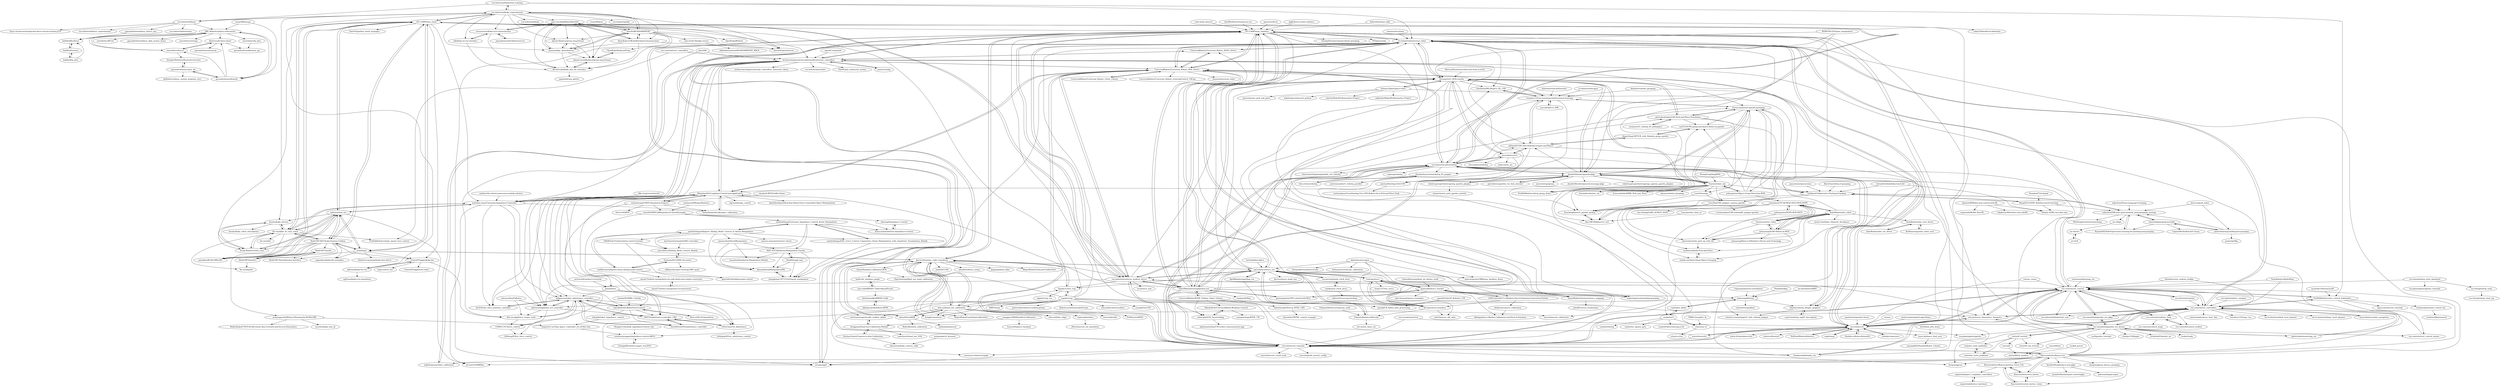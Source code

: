 digraph G {
"ros-industrial/industrial_training" -> "ros-industrial/kuka_experimental" ["e"=1]
"ros-industrial/industrial_training" -> "ros-industrial/universal_robot" ["e"=1]
"ros-industrial/industrial_training" -> "PickNikRobotics/ros_control_boilerplate" ["e"=1]
"ros-industrial/industrial_training" -> "ros-industrial/fanuc" ["e"=1]
"openrr/urdf-viz" -> "IFL-CAMP/easy_handeye" ["e"=1]
"njanirudh/Aruco_Tracker" -> "tentone/aruco"
"njanirudh/Aruco_Tracker" -> "kyle-bersani/opencv-examples"
"njanirudh/Aruco_Tracker" -> "fdcl-gwu/aruco-markers"
"njanirudh/Aruco_Tracker" -> "ddelago/Aruco-Marker-Calibration-and-Pose-Estimation"
"njanirudh/Aruco_Tracker" -> "GSNCodes/ArUCo-Markers-Pose-Estimation-Generation-Python"
"njanirudh/Aruco_Tracker" -> "pal-robotics/aruco_ros"
"njanirudh/Aruco_Tracker" -> "SmartRoboticSystems/aruco_mapping"
"lihuang3/ur5_ROS-Gazebo" -> "utecrobotics/ur5"
"lihuang3/ur5_ROS-Gazebo" -> "ros-industrial/universal_robot"
"lihuang3/ur5_ROS-Gazebo" -> "Geonhee-LEE/ur-reaching-reinforcement-learning"
"lihuang3/ur5_ROS-Gazebo" -> "harrycomeon/ur5-gazebo-grasping"
"lihuang3/ur5_ROS-Gazebo" -> "pietrolechthaler/UR5-Pick-and-Place-Simulation"
"lihuang3/ur5_ROS-Gazebo" -> "Salman-H/pick-place-robot"
"lihuang3/ur5_ROS-Gazebo" -> "philwall3/UR5-with-Robotiq-Gripper-and-Kinect"
"lihuang3/ur5_ROS-Gazebo" -> "Suyixiu/robot_sim"
"lihuang3/ur5_ROS-Gazebo" -> "andyzeng/visual-pushing-grasping" ["e"=1]
"lihuang3/ur5_ROS-Gazebo" -> "gouxiangchen/UR5-control-with-RG2"
"lihuang3/ur5_ROS-Gazebo" -> "JenniferBuehler/gazebo-pkgs"
"lihuang3/ur5_ROS-Gazebo" -> "UniversalRobots/Universal_Robots_ROS_Driver"
"lihuang3/ur5_ROS-Gazebo" -> "SintefManufacturing/python-urx"
"lihuang3/ur5_ROS-Gazebo" -> "cambel/ur3"
"lihuang3/ur5_ROS-Gazebo" -> "PaulDanielML/MuJoCo_RL_UR5" ["e"=1]
"okalachev/arucogen" -> "pal-robotics/aruco_ros"
"okalachev/arucogen" -> "GSNCodes/ArUCo-Markers-Pose-Estimation-Generation-Python"
"okalachev/arucogen" -> "njanirudh/Aruco_Tracker"
"okalachev/arucogen" -> "fdcl-gwu/aruco-markers"
"okalachev/arucogen" -> "beltransen/velo2cam_calibration" ["e"=1]
"okalachev/arucogen" -> "NormandErwan/ArucoUnity" ["e"=1]
"kindredresearch/SenseAct" -> "Geonhee-LEE/ur-reaching-reinforcement-learning" ["e"=1]
"pal-robotics/aruco_ros" -> "IFL-CAMP/easy_handeye"
"pal-robotics/aruco_ros" -> "ros-perception/ar_track_alvar"
"pal-robotics/aruco_ros" -> "SmartRoboticSystems/aruco_mapping"
"pal-robotics/aruco_ros" -> "AprilRobotics/apriltag_ros" ["e"=1]
"pal-robotics/aruco_ros" -> "UbiquityRobotics/fiducials"
"pal-robotics/aruco_ros" -> "moveit/moveit_tutorials"
"pal-robotics/aruco_ros" -> "tentone/aruco"
"pal-robotics/aruco_ros" -> "fdcl-gwu/aruco-markers"
"pal-robotics/aruco_ros" -> "jhu-lcsr/handeye_calib_camodocal"
"pal-robotics/aruco_ros" -> "jhu-lcsr/aruco_hand_eye"
"pal-robotics/aruco_ros" -> "ros-industrial/universal_robot"
"pal-robotics/aruco_ros" -> "lagadic/vision_visp"
"pal-robotics/aruco_ros" -> "ros-industrial-attic/ur_modern_driver"
"pal-robotics/aruco_ros" -> "marcoesposito1988/easy_handeye_demo"
"pal-robotics/aruco_ros" -> "lihuang3/ur5_ROS-Gazebo"
"orocos/orocos_kinematics_dynamics" -> "moveit/moveit" ["e"=1]
"orocos/orocos_kinematics_dynamics" -> "ros-controls/ros_control" ["e"=1]
"orocos/orocos_kinematics_dynamics" -> "ros-controls/ros_controllers" ["e"=1]
"ompl/ompl" -> "moveit/moveit" ["e"=1]
"syuntoku14/fusion2urdf" -> "PickNikRobotics/ros_control_boilerplate" ["e"=1]
"qqfly/how-to-learn-robotics" -> "IFL-CAMP/easy_handeye" ["e"=1]
"utecrobotics/ur5" -> "lihuang3/ur5_ROS-Gazebo"
"utecrobotics/ur5" -> "philwall3/UR5-with-Robotiq-Gripper-and-Kinect"
"utecrobotics/ur5" -> "Danfoa/robotiq_2finger_grippers"
"utecrobotics/ur5" -> "gtatiya/Hacking-SotA-UR5"
"utecrobotics/ur5" -> "neka-nat/ur_ws"
"utecrobotics/ur5" -> "utecrobotics/robotiq"
"utecrobotics/ur5" -> "ros-industrial-attic/robotiq"
"philwall3/UR5-with-Robotiq-Gripper-and-Kinect" -> "JingyuYang1997/UR_with_Robotiq_grasp_gazebo"
"philwall3/UR5-with-Robotiq-Gripper-and-Kinect" -> "utecrobotics/ur5"
"philwall3/UR5-with-Robotiq-Gripper-and-Kinect" -> "Geonhee-LEE/ur-reaching-reinforcement-learning"
"philwall3/UR5-with-Robotiq-Gripper-and-Kinect" -> "StanleyInnovation/robotiq_85_gripper"
"philwall3/UR5-with-Robotiq-Gripper-and-Kinect" -> "Danfoa/robotiq_2finger_grippers"
"gtatiya/Hacking-SotA-UR5" -> "murtazabasu/Coordinating-Two-UR5-Robots-for-a-Pick-and-Place-Task"
"ros/urdfdom" -> "ros/urdfdom_headers"
"ros-controls/ros2_controllers" -> "fzi-forschungszentrum-informatik/cartesian_controllers" ["e"=1]
"ros-controls/ros2_controllers" -> "PickNikRobotics/topic_based_ros2_control" ["e"=1]
"HuangCongQing/ROS" -> "Suyixiu/robot_sim" ["e"=1]
"uw-biorobotics/IKBT" -> "andyzeng/ikfastpy" ["e"=1]
"AuboRobot/aubo_robot" -> "liuxinwust/test_robot"
"AuboRobot/aubo_robot" -> "mhuasong/AUBO-Robot-on-ROS"
"AuboRobot/aubo_robot" -> "avinashsen707/AUBOi5-D435-ROS-DOPE"
"AuboRobot/aubo_robot" -> "AuboRobot/aubo_ros2_driver"
"AuboRobot/aubo_robot" -> "newer-zhu/Aubo_Obstacle_Avoidance"
"AuboRobot/aubo_robot" -> "aralab-unr/Aubo-Deep-Object-Grasping"
"AuboRobot/aubo_robot" -> "skywoodsz/aubo_pick_up_with_6D"
"AuboRobot/aubo_robot" -> "moveit/moveit_tutorials"
"AuboRobot/aubo_robot" -> "IFL-CAMP/easy_handeye"
"mhuasong/AUBO-Robot-on-ROS" -> "avinashsen707/AUBOi5-D435-ROS-DOPE"
"mhuasong/AUBO-Robot-on-ROS" -> "liuxinwust/test_robot"
"mhuasong/AUBO-Robot-on-ROS" -> "AuboRobot/aubo_robot"
"mhuasong/AUBO-Robot-on-ROS" -> "mhuasong/Basics-of-Robotics-Theory-and-Technology"
"mhuasong/AUBO-Robot-on-ROS" -> "nickhward/Aubo-Pick-And-Place"
"mhuasong/AUBO-Robot-on-ROS" -> "skywoodsz/aubo_pick_up_with_6D"
"moveit/moveit2" -> "moveit/moveit" ["e"=1]
"moveit/moveit2" -> "ros-industrial/universal_robot" ["e"=1]
"moveit/moveit2" -> "moveit/moveit_tutorials" ["e"=1]
"ros-simulation/gazebo_ros_pkgs" -> "ros-simulation/gazebo_ros_demos" ["e"=1]
"ros-simulation/gazebo_ros_pkgs" -> "ros-controls/ros_control" ["e"=1]
"ros-simulation/gazebo_ros_pkgs" -> "ros-controls/ros_controllers" ["e"=1]
"ros/joint_state_publisher" -> "ros/robot_state_publisher"
"ros/urdf" -> "ros/urdfdom_headers"
"ros-controls/realtime_tools" -> "ros-controls/control_toolbox"
"ros-controls/realtime_tools" -> "ros-controls/control_msgs"
"ros-controls/realtime_tools" -> "ros-controls/ros_control"
"ros-industrial-attic/robotiq" -> "Danfoa/robotiq_2finger_grippers"
"ros-industrial-attic/robotiq" -> "ros-industrial/universal_robot"
"ros-industrial-attic/robotiq" -> "ros-industrial-attic/ur_modern_driver"
"ros-industrial-attic/robotiq" -> "UniversalRobots/Universal_Robots_ROS_Driver"
"ros-industrial-attic/robotiq" -> "philwall3/UR5-with-Robotiq-Gripper-and-Kinect"
"ros-industrial-attic/robotiq" -> "JenniferBuehler/gazebo-pkgs"
"ros-industrial-attic/robotiq" -> "harrycomeon/ur5-gazebo-grasping"
"ros-industrial-attic/robotiq" -> "IFL-CAMP/iiwa_stack"
"ros-industrial-attic/robotiq" -> "StanleyInnovation/robotiq_85_gripper"
"ros-industrial-attic/robotiq" -> "utecrobotics/ur5"
"ros-industrial-attic/robotiq" -> "crigroup/robotiq"
"ros-industrial-attic/robotiq" -> "ElectronicElephant/pybullet_ur5_robotiq" ["e"=1]
"ros-industrial-attic/robotiq" -> "intuitivecomputing/ur5_with_robotiq_gripper"
"ros-industrial-attic/robotiq" -> "SintefManufacturing/python-urx"
"ros-industrial-attic/robotiq" -> "moveit/moveit_tutorials"
"harishsatishchandra/SMC-controller" -> "priscillascu/Sliding_Mode_Control_Matlab" ["e"=1]
"frankaemika/franka_ros" -> "moveit/moveit_tutorials" ["e"=1]
"frankaemika/franka_ros" -> "fzi-forschungszentrum-informatik/cartesian_controllers" ["e"=1]
"frankaemika/franka_ros" -> "IFL-CAMP/easy_handeye" ["e"=1]
"frankaemika/franka_ros" -> "ros-controls/ros_control" ["e"=1]
"yuecideng/Ur5_DRL" -> "Geonhee-LEE/ur-reaching-reinforcement-learning"
"siemens/ros-sharp" -> "ros-industrial/universal_robot" ["e"=1]
"kth-ros-pkg/force_torque_tools" -> "nbfigueroa/robot_admittance_controller"
"kth-ros-pkg/force_torque_tools" -> "1508912767/force_control"
"meiqua/patch_linemod" -> "elhussieny/kuka_camera_calib" ["e"=1]
"shirunqi/Impedance_Control" -> "kiran-mohan/daVinci-Impedance-Control"
"senthurayyappan/impedance-control-AIR19" -> "SchapplM/robotics-paper_iros2016"
"ros-teleop/teleop_twist_keyboard" -> "ros-teleop/teleop_tools"
"ros-teleop/teleop_twist_keyboard" -> "ros-planning/navigation_tutorials" ["e"=1]
"ros-teleop/teleop_twist_keyboard" -> "ros-controls/ros_control"
"Kinovarobotics/Kinova-kortex2_Gen3_G3L" -> "Kinovarobotics/ros_kortex"
"Kinovarobotics/Kinova-kortex2_Gen3_G3L" -> "Kinovarobotics/ros_kortex_vision"
"Kinovarobotics/Kinova-kortex2_Gen3_G3L" -> "empriselab/gen3_compliant_controllers"
"Kinovarobotics/kinova-ros" -> "Kinovarobotics/ros_kortex"
"Kinovarobotics/kinova-ros" -> "moveit/moveit_tutorials"
"Kinovarobotics/kinova-ros" -> "dougsm/ggcnn_kinova_grasping" ["e"=1]
"Kinovarobotics/kinova-ros" -> "JenniferBuehler/jaco-arm-pkgs"
"Kinovarobotics/kinova-ros" -> "Kinovarobotics/Kinova-kortex2_Gen3_G3L"
"Kinovarobotics/kinova-ros" -> "dougsm/ggcnn" ["e"=1]
"Kinovarobotics/kinova-ros" -> "ros-industrial/universal_robot"
"Kinovarobotics/kinova-ros" -> "atenpas/gpd" ["e"=1]
"Kinovarobotics/kinova-ros" -> "ros-controls/ros_control"
"Kinovarobotics/kinova-ros" -> "mikeferguson/robot_calibration" ["e"=1]
"Kinovarobotics/kinova-ros" -> "orocos/orocos_kinematics_dynamics" ["e"=1]
"Kinovarobotics/kinova-ros" -> "ros-controls/ros_controllers"
"Kinovarobotics/kinova-ros" -> "jrl-umi3218/RBDyn" ["e"=1]
"Kinovarobotics/kinova-ros" -> "Kinovarobotics/ros_kortex_vision"
"Kinovarobotics/kinova-ros" -> "ros-industrial-attic/robotiq"
"tizianofiorenzani/how_do_drones_work" -> "njanirudh/Aruco_Tracker" ["e"=1]
"AprilRobotics/apriltag_ros" -> "pal-robotics/aruco_ros" ["e"=1]
"AprilRobotics/apriltag_ros" -> "UbiquityRobotics/fiducials" ["e"=1]
"ros-simulation/gazebo_ros_demos" -> "ros-simulation/gazebo_ros_pkgs" ["e"=1]
"ros-simulation/gazebo_ros_demos" -> "ros-controls/ros_control"
"ros-simulation/gazebo_ros_demos" -> "ros-controls/ros_controllers"
"ros-simulation/gazebo_ros_demos" -> "ros/urdf_tutorial"
"ros-simulation/gazebo_ros_demos" -> "husky/husky" ["e"=1]
"ros-simulation/gazebo_ros_demos" -> "qboticslabs/mastering_ros" ["e"=1]
"ros-simulation/gazebo_ros_demos" -> "osrf/gazebo_tutorials"
"ros-simulation/gazebo_ros_demos" -> "ros/urdf_sim_tutorial"
"ros-simulation/gazebo_ros_demos" -> "chenjm1109/pigot" ["e"=1]
"ros-simulation/gazebo_ros_demos" -> "moveit/moveit_tutorials"
"ros-simulation/gazebo_ros_demos" -> "ros-controls/ros2_control_demos" ["e"=1]
"ros-simulation/gazebo_ros_demos" -> "richardw05/mybot_ws"
"ros-simulation/gazebo_ros_demos" -> "JenniferBuehler/gazebo-pkgs"
"ros-teleop/teleop_tools" -> "ros-teleop/teleop_twist_joy"
"fdcl-gwu/aruco-markers" -> "tentone/aruco"
"fdcl-gwu/aruco-markers" -> "pal-robotics/aruco_ros"
"fdcl-gwu/aruco-markers" -> "njanirudh/Aruco_Tracker"
"fdcl-gwu/aruco-markers" -> "UbiquityRobotics/fiducials"
"fdcl-gwu/aruco-markers" -> "ydsf16/aruco_ekf_slam" ["e"=1]
"Danfoa/robotiq_2finger_grippers" -> "a-price/robotiq_arg85_description"
"Danfoa/robotiq_2finger_grippers" -> "ros-industrial-attic/robotiq"
"Danfoa/robotiq_2finger_grippers" -> "intuitivecomputing/ur5_with_robotiq_gripper"
"ros-industrial/fanuc" -> "ros-industrial/fanuc_experimental"
"ros-industrial/fanuc" -> "ABC-iRobotics/fanuc-webcontrol"
"ros-industrial/fanuc" -> "gavanderhoorn/fanuc_driver_exp"
"ros-industrial/fanuc" -> "ros-industrial/motoman" ["e"=1]
"ros-industrial/fanuc" -> "ros-industrial/kuka_experimental"
"ros-industrial/fanuc" -> "fanuc-stream-motion/packet-fanuc-stream-motion-j519"
"crigroup/handeye" -> "JStech/moveit_cal_simulation"
"wuhaoran996/openRobotics" -> "mws262/MATLABImpedanceControlExample" ["e"=1]
"locusrobotics/robot_navigation" -> "ros-controls/ros_controllers" ["e"=1]
"ihtishamaliktk/RWHE-Calib" -> "hjhdog1/probabilisticAXYB"
"epfl-lasa/iiwa_ros" -> "IFL-CAMP/iiwa_stack"
"epfl-lasa/iiwa_ros" -> "lbr-stack/lbr_fri_ros2_stack"
"epfl-lasa/iiwa_ros" -> "jonaitken/KUKA-IIWA-API"
"epfl-lasa/iiwa_ros" -> "Modi1987/KST-Kuka-Sunrise-Toolbox"
"epfl-lasa/iiwa_ros" -> "ICube-Robotics/iiwa_ros2"
"epfl-lasa/iiwa_ros" -> "matthias-mayr/Cartesian-Impedance-Controller"
"epfl-lasa/iiwa_ros" -> "ahundt/grl"
"epfl-lasa/iiwa_ros" -> "jrl-umi3218/RBDyn" ["e"=1]
"epfl-lasa/iiwa_ros" -> "kroshu/kuka_drivers"
"Kinovarobotics/ros_kortex" -> "Kinovarobotics/Kinova-kortex2_Gen3_G3L"
"Kinovarobotics/ros_kortex" -> "Kinovarobotics/ros_kortex_vision"
"Kinovarobotics/ros_kortex" -> "Kinovarobotics/kinova-ros"
"CentroEPiaggio/kuka-lwr" -> "epfl-lasa/kuka-lwr-ros"
"CentroEPiaggio/kuka-lwr" -> "kuka-isir/rtt_lwr" ["e"=1]
"CentroEPiaggio/kuka-lwr" -> "CentroEPiaggio/vito-robot"
"CentroEPiaggio/kuka-lwr" -> "kth-ros-pkg/force_torque_tools"
"tentone/aruco" -> "fdcl-gwu/aruco-markers"
"tentone/aruco" -> "njanirudh/Aruco_Tracker"
"tentone/aruco" -> "pal-robotics/aruco_ros"
"tentone/aruco" -> "SmartRoboticSystems/aruco_mapping"
"tentone/aruco" -> "warp1337/ros_aruco"
"tentone/aruco" -> "ydsf16/aruco_ekf_slam" ["e"=1]
"MorvanZhou/train-robot-arm-from-scratch" -> "lihuang3/ur5_ROS-Gazebo" ["e"=1]
"Mandelbr0t/UniversalRobot-Realtime-Control" -> "robin-gdwl/UR_Facetracking"
"Mandelbr0t/UniversalRobot-Realtime-Control" -> "ryanpennings/RTDE_UR"
"aauc-mechlab/JOpenShowVar" -> "ImtsSrl/KUKAVARPROXY"
"aauc-mechlab/JOpenShowVar" -> "akselov/kukavarproxy-msg-format"
"aauc-mechlab/JOpenShowVar" -> "linuxsand/py_openshowvar"
"aauc-mechlab/JOpenShowVar" -> "AytacKahveci/KukaRosOpenCommunication"
"aauc-mechlab/JOpenShowVar" -> "erensezener/kuka-rsi3-communicator"
"aauc-mechlab/JOpenShowVar" -> "ahmad-saeed/kukavarproxy-msg-format"
"aauc-mechlab/JOpenShowVar" -> "ImtsSrl/openshowvar"
"aauc-mechlab/JOpenShowVar" -> "itk-thrivaldi/kuka_kvp_hw_interface"
"hengguan/Hand-Eye-Calibration-Matlab" -> "ZacharyTaylor/Camera-to-Arm-Calibration"
"hengguan/Hand-Eye-Calibration-Matlab" -> "zarathustr/hand_eye_SO4"
"hengguan/Hand-Eye-Calibration-Matlab" -> "christianwengert/calib_toolbox_addon"
"lixiny/Handeye-Calibration-ROS" -> "koide3/st_handeye_graph"
"lixiny/Handeye-Calibration-ROS" -> "ZiqiChai/simplified_eye_hand_calibration"
"wanggao1990/HandEyeCalibration" -> "fsuarez6/opencv-handeye"
"wanggao1990/HandEyeCalibration" -> "hengguan/Hand-Eye-Calibration-Matlab"
"andyzeng/ikfastpy" -> "cambel/ur_ikfast"
"andyzeng/ikfastpy" -> "cyberbotics/pyikfast"
"andyzeng/ikfastpy" -> "Danfoa/robotiq_2finger_grippers"
"andyzeng/ikfastpy" -> "epfl-lasa/ridgeback_ur5_controller"
"linuxsand/py_openshowvar" -> "akselov/kukavarproxy-msg-format"
"linuxsand/py_openshowvar" -> "ImtsSrl/KUKAVARPROXY"
"linuxsand/py_openshowvar" -> "itk-thrivaldi/kuka_kvp_hw_interface"
"linuxsand/py_openshowvar" -> "aauc-mechlab/JOpenShowVar"
"linuxsand/py_openshowvar" -> "ahmad-saeed/kukavarproxy-msg-format"
"ImtsSrl/KUKAVARPROXY" -> "aauc-mechlab/JOpenShowVar"
"ImtsSrl/KUKAVARPROXY" -> "linuxsand/py_openshowvar"
"ImtsSrl/KUKAVARPROXY" -> "akselov/kukavarproxy-msg-format"
"ImtsSrl/KUKAVARPROXY" -> "ulsu-tech/c3bridge-server"
"ImtsSrl/KUKAVARPROXY" -> "itk-thrivaldi/kuka_kvp_hw_interface"
"ImtsSrl/KUKAVARPROXY" -> "AytacKahveci/KukaRosOpenCommunication"
"ImtsSrl/KUKAVARPROXY" -> "ImtsSrl/openshowvar"
"ImtsSrl/KUKAVARPROXY" -> "OpenKuka/KukavarProxy"
"ImtsSrl/KUKAVARPROXY" -> "ahmad-saeed/kukavarproxy-msg-format"
"ImtsSrl/KUKAVARPROXY" -> "OpenKuka/Website"
"ImtsSrl/KUKAVARPROXY" -> "ros-industrial/kuka_experimental"
"akselov/kukavarproxy-msg-format" -> "linuxsand/py_openshowvar"
"akselov/kukavarproxy-msg-format" -> "ahmad-saeed/kukavarproxy-msg-format"
"Modi1987/iiwaPy" -> "Modi1987/iiwaPy3"
"Modi1987/iiwaPy" -> "Modi1987/Simulink-iiwa-interface"
"koide3/st_handeye_graph" -> "amy-tabb/RWHEC-Tabb-AhmadYousef"
"pantor/learning-shifting-for-grasping" -> "choicelab/grasping-invisible"
"pantor/learning-shifting-for-grasping" -> "pantor/griffig"
"pantor/learning-shifting-for-grasping" -> "xukechun/Efficient_goal-oriented_push-grasping_synergy"
"ros-controls/control_toolbox" -> "ros-controls/realtime_tools"
"abakisita/camera_calibration" -> "ddelago/Aruco-Marker-Calibration-and-Pose-Estimation"
"erensezener/kuka-rsi3-communicator" -> "pawankumardev/kukarsiserver"
"erensezener/kuka-rsi3-communicator" -> "cjlh/kuka-rsi-ros-interface"
"erensezener/kuka-rsi3-communicator" -> "aauc-mechlab/JOpenShowVar"
"erensezener/kuka-rsi3-communicator" -> "itk-thrivaldi/kuka_kvp_hw_interface"
"crigroup/openrave-installation" -> "andyzeng/ikfastpy" ["e"=1]
"illnr/vscode-fanuc-karel" -> "gavanderhoorn/rossum"
"illnr/vscode-fanuc-karel" -> "onerobotics/fexcel"
"illnr/vscode-fanuc-karel" -> "gavanderhoorn/ktransw_py"
"onerobotics/fexcel" -> "ABC-iRobotics/fanuc-webcontrol"
"onerobotics/fexcel" -> "illnr/vscode-fanuc-karel"
"onerobotics/fexcel" -> "SynapticRobotics/PositionConverter"
"TAMS-Group/bio_ik" -> "o2ac/o2ac-ur" ["e"=1]
"AytacKahveci/KukaRosOpenCommunication" -> "ImtsSrl/openshowvar"
"AytacKahveci/KukaRosOpenCommunication" -> "aauc-mechlab/JOpenShowVar"
"AytacKahveci/KukaRosOpenCommunication" -> "linuxsand/py_openshowvar"
"AytacKahveci/KukaRosOpenCommunication" -> "itk-thrivaldi/kuka_kvp_hw_interface"
"AytacKahveci/KukaRosOpenCommunication" -> "ImtsSrl/KUKAVARPROXY"
"xEnVrE/lwr_force_position_controller" -> "nbfigueroa/robot_admittance_controller"
"jhu-lcsr/good_robot" -> "pantor/learning-shifting-for-grasping" ["e"=1]
"jhu-lcsr/good_robot" -> "xukechun/Efficient_goal-oriented_push-grasping_synergy" ["e"=1]
"kobbled/rossum" -> "kobbled/Ka-Boost"
"kobbled/rossum" -> "kobbled/tp_plus"
"Kinovarobotics/ros_kortex_vision" -> "Kinovarobotics/ros_kortex"
"Kinovarobotics/ros_kortex_vision" -> "Kinovarobotics/Kinova-kortex2_Gen3_G3L"
"onerobotics/tp_plus" -> "gavanderhoorn/ktransw_py"
"cjlh/kuka-rsi-ros-interface" -> "itk-thrivaldi/kuka_kvp_hw_interface"
"cjlh/kuka-rsi-ros-interface" -> "erensezener/kuka-rsi3-communicator"
"OpenKuka/KukavarProxy" -> "ahmad-saeed/kukavarproxy-msg-format"
"itk-thrivaldi/kuka_kvp_hw_interface" -> "ahmad-saeed/kukavarproxy-msg-format"
"itk-thrivaldi/kuka_kvp_hw_interface" -> "jmpinit/kvarp_plotter"
"code-iai/iai_kinect2" -> "IFL-CAMP/easy_handeye" ["e"=1]
"priscillascu/Sliding_Mode_Control_Matlab" -> "Fantasty9413/SMC-for-motor"
"nbfigueroa/robot_admittance_controller" -> "LWZ55/admittance-controller_UR5"
"nbfigueroa/robot_admittance_controller" -> "davideferrari95/admittance_controller"
"nbfigueroa/robot_admittance_controller" -> "epfl-lasa/ridgeback_ur5_controller"
"nbfigueroa/robot_admittance_controller" -> "OpenRobotSL/RobotForceControl"
"nbfigueroa/robot_admittance_controller" -> "YuHoChau/UR_Admittance"
"nbfigueroa/robot_admittance_controller" -> "kth-ros-pkg/force_torque_tools"
"nbfigueroa/robot_admittance_controller" -> "xEnVrE/lwr_force_position_controller"
"nbfigueroa/robot_admittance_controller" -> "QiSheng918/ur_force_control"
"Sunchanghao/ur5_gazebo_pickup" -> "Dzy-HW-XD/kinectv2_ur5"
"shamilmamedov/dynamic_calibration" -> "MingshanHe/Compliant-Control-and-Application" ["e"=1]
"chauby/V-REP-YouBot-Demo" -> "xuhuairuogu/V-REP-Simulation-Projects" ["e"=1]
"lbr-stack/lbr_fri_ros2_stack" -> "ICube-Robotics/iiwa_ros2"
"lbr-stack/lbr_fri_ros2_stack" -> "epfl-lasa/iiwa_ros"
"lbr-stack/lbr_fri_ros2_stack" -> "kroshu/kuka_drivers"
"lbr-stack/lbr_fri_ros2_stack" -> "IFL-CAMP/iiwa_stack"
"lbr-stack/lbr_fri_ros2_stack" -> "lbr-stack/fri"
"lbr-stack/lbr_fri_ros2_stack" -> "matthias-mayr/Cartesian-Impedance-Controller"
"lbr-stack/lbr_fri_ros2_stack" -> "Modi1987/KST-Kuka-Sunrise-Toolbox"
"lbr-stack/lbr_fri_ros2_stack" -> "lbr-stack/pyfri"
"lbr-stack/lbr_fri_ros2_stack" -> "jonaitken/KUKA-IIWA-API"
"lbr-stack/lbr_fri_ros2_stack" -> "PickNikRobotics/topic_based_ros2_control"
"opendr-eu/opendr" -> "fzi-forschungszentrum-informatik/cartesian_controllers" ["e"=1]
"PaulDanielML/MuJoCo_RL_UR5" -> "Geonhee-LEE/ur-reaching-reinforcement-learning" ["e"=1]
"Liuyvjin/shixi_dual_ur" -> "Dzy-HW-XD/kinectv2_ur5" ["e"=1]
"lagadic/vision_visp" -> "lagadic/visp_ros"
"lagadic/vision_visp" -> "lagadic/visp"
"lagadic/vision_visp" -> "jhu-lcsr/handeye_calib_camodocal"
"cambel/ur3" -> "cambel/ur_ikfast"
"cambel/ur3" -> "cambel/robotiq"
"cambel/ur3" -> "cambel/ur_openai_gym"
"cambel/ur3" -> "cambel/robot-learning-cl-dr"
"cambel/ur3" -> "o2ac/o2ac-ur"
"cambel/ur_ikfast" -> "andyzeng/ikfastpy"
"cambel/ur_ikfast" -> "cambel/ur3"
"jr-robotics/robo-gym" -> "Geonhee-LEE/ur-reaching-reinforcement-learning" ["e"=1]
"mikeferguson/robot_calibration" -> "fzi-forschungszentrum-informatik/cartesian_controllers" ["e"=1]
"UniversalRobots/Universal_Robots_ROS_Driver" -> "ros-industrial/universal_robot"
"UniversalRobots/Universal_Robots_ROS_Driver" -> "UniversalRobots/Universal_Robots_ROS2_Driver" ["e"=1]
"UniversalRobots/Universal_Robots_ROS_Driver" -> "SintefManufacturing/python-urx"
"UniversalRobots/Universal_Robots_ROS_Driver" -> "ros-industrial-attic/ur_modern_driver"
"UniversalRobots/Universal_Robots_ROS_Driver" -> "fzi-forschungszentrum-informatik/cartesian_controllers"
"UniversalRobots/Universal_Robots_ROS_Driver" -> "ros-industrial-attic/robotiq"
"UniversalRobots/Universal_Robots_ROS_Driver" -> "fmauch/universal_robot"
"UniversalRobots/Universal_Robots_ROS_Driver" -> "IFL-CAMP/easy_handeye"
"UniversalRobots/Universal_Robots_ROS_Driver" -> "UniversalRobots/Universal_Robots_Client_Library" ["e"=1]
"UniversalRobots/Universal_Robots_ROS_Driver" -> "UniversalRobots/Universal_Robots_ExternalControl_URCap" ["e"=1]
"UniversalRobots/Universal_Robots_ROS_Driver" -> "MingshanHe/Compliant-Control-and-Application"
"UniversalRobots/Universal_Robots_ROS_Driver" -> "moveit/moveit_tutorials"
"UniversalRobots/Universal_Robots_ROS_Driver" -> "lihuang3/ur5_ROS-Gazebo"
"UniversalRobots/Universal_Robots_ROS_Driver" -> "moveit/moveit"
"UniversalRobots/Universal_Robots_ROS_Driver" -> "atenpas/gpd" ["e"=1]
"choicelab/grasping-invisible" -> "pantor/learning-shifting-for-grasping"
"choicelab/grasping-invisible" -> "xukechun/Efficient_goal-oriented_push-grasping_synergy"
"choicelab/grasping-invisible" -> "CaptainWuDaoKou/GE-Grasp"
"choicelab/grasping-invisible" -> "Kamalnl92/Self-Supervised-Learning-for-pushing-and-grasping"
"Fantasty9413/SMC-for-motor" -> "cdbharath/super-twisting-SMC-quad"
"Fantasty9413/SMC-for-motor" -> "nwilliterate/adaptive-fuzzy-sliding-mode-control"
"Fantasty9413/SMC-for-motor" -> "priscillascu/Sliding_Mode_Control_Matlab"
"PepMS/eagle-mpc" -> "kbunal/AerialManipulatorDRL"
"PepMS/eagle-mpc" -> "zhonghang1187151422/quad_manipulator"
"PepMS/eagle-mpc" -> "RISC-NYUAD/Aerial-Manipulator-Gazebo"
"gazebosim/gazebo-classic" -> "moveit/moveit" ["e"=1]
"ros-controls/ros2_control_demos" -> "fzi-forschungszentrum-informatik/cartesian_controllers" ["e"=1]
"ulsu-tech/c3bridge-server" -> "skilledAutomation/KUKAVARPROXY_KRC4"
"introlab/find-object" -> "pal-robotics/aruco_ros" ["e"=1]
"macs-lab/macs_dual_arm" -> "moyang602/DualArmRobot_Ubuntu"
"avinashsen707/AUBOi5-D435-ROS-DOPE" -> "mhuasong/AUBO-Robot-on-ROS"
"avinashsen707/AUBOi5-D435-ROS-DOPE" -> "liuxinwust/test_robot"
"avinashsen707/AUBOi5-D435-ROS-DOPE" -> "aralab-unr/Aubo-Deep-Object-Grasping"
"avinashsen707/AUBOi5-D435-ROS-DOPE" -> "yehengchen/DOPE-ROS-D435" ["e"=1]
"avinashsen707/AUBOi5-D435-ROS-DOPE" -> "skywoodsz/aubo_pick_up_with_6D"
"avinashsen707/AUBOi5-D435-ROS-DOPE" -> "nickhward/Aubo-Pick-And-Place"
"avinashsen707/AUBOi5-D435-ROS-DOPE" -> "AuboRobot/aubo_robot"
"avinashsen707/AUBOi5-D435-ROS-DOPE" -> "ian-chuang/LARA_AUBOi5_AG95"
"fzi-forschungszentrum-informatik/cartesian_controllers" -> "matthias-mayr/Cartesian-Impedance-Controller"
"fzi-forschungszentrum-informatik/cartesian_controllers" -> "MingshanHe/Compliant-Control-and-Application"
"fzi-forschungszentrum-informatik/cartesian_controllers" -> "UniversalRobots/Universal_Robots_ROS_Driver"
"fzi-forschungszentrum-informatik/cartesian_controllers" -> "PilzDE/pilz_industrial_motion" ["e"=1]
"fzi-forschungszentrum-informatik/cartesian_controllers" -> "nbfigueroa/robot_admittance_controller"
"fzi-forschungszentrum-informatik/cartesian_controllers" -> "UniversalRobots/Universal_Robots_ROS2_Driver" ["e"=1]
"fzi-forschungszentrum-informatik/cartesian_controllers" -> "kth-ros-pkg/force_torque_tools"
"fzi-forschungszentrum-informatik/cartesian_controllers" -> "pantor/ruckig" ["e"=1]
"fzi-forschungszentrum-informatik/cartesian_controllers" -> "o2ac/o2ac-ur"
"fzi-forschungszentrum-informatik/cartesian_controllers" -> "epfl-lasa/ridgeback_ur5_controller"
"fzi-forschungszentrum-informatik/cartesian_controllers" -> "xEnVrE/lwr_force_position_controller"
"fzi-forschungszentrum-informatik/cartesian_controllers" -> "stefanscherzinger/cartesian_controllers_universal_robots"
"fzi-forschungszentrum-informatik/cartesian_controllers" -> "mikeferguson/robot_calibration" ["e"=1]
"fzi-forschungszentrum-informatik/cartesian_controllers" -> "ros-industrial/noether" ["e"=1]
"fzi-forschungszentrum-informatik/cartesian_controllers" -> "IFL-CAMP/easy_handeye"
"sandeshthapa/Adaptive_Sliding_Mode_Control_of_Aerial_Manipulator" -> "sandeshthapa/Cartesian_Impedance_Control_Aerial_Manipulator"
"sandeshthapa/Adaptive_Sliding_Mode_Control_of_Aerial_Manipulator" -> "nwilliterate/adaptive-fuzzy-sliding-mode-control"
"sandeshthapa/Adaptive_Sliding_Mode_Control_of_Aerial_Manipulator" -> "SMARTlab-Purdue/robust-control-tutorial"
"sandeshthapa/Adaptive_Sliding_Mode_Control_of_Aerial_Manipulator" -> "sandeshthapa/IFAC_Force_Control_Cooperative_Aerial_Manipulation_with_Quadrotor_Visualization_Matlab"
"sandeshthapa/Adaptive_Sliding_Mode_Control_of_Aerial_Manipulator" -> "mateus-amarante/master_thesis"
"sandeshthapa/Adaptive_Sliding_Mode_Control_of_Aerial_Manipulator" -> "priscillascu/Sliding_Mode_Control_Matlab"
"sandeshthapa/Adaptive_Sliding_Mode_Control_of_Aerial_Manipulator" -> "kbunal/AerialManipulatorDRL"
"sandeshthapa/Adaptive_Sliding_Mode_Control_of_Aerial_Manipulator" -> "amazerobot/AerialManipulator"
"mathworks-robotics/awesome-matlab-robotics" -> "matthias-mayr/Cartesian-Impedance-Controller" ["e"=1]
"roboticsgroup/roboticsgroup_gazebo_plugins" -> "JenniferBuehler/gazebo-pkgs"
"roboticsgroup/roboticsgroup_gazebo_plugins" -> "mintar/mimic_joint_gazebo_tutorial"
"xuhuairuogu/V-REP-Simulation-Projects" -> "MingshanHe/Compliant-Control-and-Application"
"xuhuairuogu/V-REP-Simulation-Projects" -> "mws262/MATLABImpedanceControlExample"
"xuhuairuogu/V-REP-Simulation-Projects" -> "shamilmamedov/dynamic_calibration" ["e"=1]
"xuhuairuogu/V-REP-Simulation-Projects" -> "4rtur1t0/ARTE" ["e"=1]
"xuhuairuogu/V-REP-Simulation-Projects" -> "OpenRobotSL/RobotForceControl"
"ros-industrial/ros_canopen" -> "ros-controls/ros_controllers" ["e"=1]
"yehengchen/DOPE-ROS-D435" -> "avinashsen707/AUBOi5-D435-ROS-DOPE" ["e"=1]
"yehengchen/DOPE-ROS-D435" -> "skywoodsz/aubo_pick_up_with_6D" ["e"=1]
"Dzy-HW-XD/kinectv2_ur5" -> "harrycomeon/ur5-gazebo-grasping"
"Dzy-HW-XD/kinectv2_ur5" -> "Sunchanghao/ur5_gazebo_pickup"
"yehengchen/Object-Grasp-Detection-ROS" -> "Suyixiu/robot_sim" ["e"=1]
"yehengchen/Object-Grasp-Detection-ROS" -> "harrycomeon/ur5-gazebo-grasping" ["e"=1]
"yehengchen/Object-Grasp-Detection-ROS" -> "avinashsen707/AUBOi5-D435-ROS-DOPE" ["e"=1]
"yehengchen/Object-Grasp-Detection-ROS" -> "zzy5510/UR5-grasp-and-kinect-demo-on-gazebo" ["e"=1]
"JingyuYang1997/UR_with_Robotiq_grasp_gazebo" -> "zzy5510/UR5-grasp-and-kinect-demo-on-gazebo"
"JingyuYang1997/UR_with_Robotiq_grasp_gazebo" -> "philwall3/UR5-with-Robotiq-Gripper-and-Kinect"
"zzy5510/UR5-grasp-and-kinect-demo-on-gazebo" -> "JingyuYang1997/UR_with_Robotiq_grasp_gazebo"
"ros-industrial/kuka_experimental" -> "IFL-CAMP/iiwa_stack"
"ros-industrial/kuka_experimental" -> "AytacKahveci/KukaRosOpenCommunication"
"ros-industrial/kuka_experimental" -> "ros-industrial/kuka"
"ros-industrial/kuka_experimental" -> "erensezener/kuka-rsi3-communicator"
"ros-industrial/kuka_experimental" -> "ImtsSrl/KUKAVARPROXY"
"ros-industrial/kuka_experimental" -> "aauc-mechlab/JOpenShowVar"
"ros-industrial/kuka_experimental" -> "cjlh/kuka-rsi-ros-interface"
"ros-industrial/kuka_experimental" -> "akselov/kukavarproxy-msg-format"
"ros-industrial/kuka_experimental" -> "ImtsSrl/openshowvar"
"ros-industrial/kuka_experimental" -> "kroshu/kuka_drivers"
"ros-industrial/kuka_experimental" -> "ros-industrial/abb" ["e"=1]
"ros-industrial/kuka_experimental" -> "linuxsand/py_openshowvar"
"ros-industrial/kuka_experimental" -> "ros-industrial/industrial_training" ["e"=1]
"ros-industrial/kuka_experimental" -> "ros-industrial/fanuc"
"ros-industrial/kuka_experimental" -> "epfl-lasa/kuka-lwr-ros"
"arrival-ltd/catalyst-rl-tutorial" -> "jhaardt/wrs" ["e"=1]
"sandeshthapa/IFAC_Force_Control_Cooperative_Aerial_Manipulation_with_Quadrotor_Visualization_Matlab" -> "sandeshthapa/Cartesian_Impedance_Control_Aerial_Manipulator"
"sandeshthapa/IFAC_Force_Control_Cooperative_Aerial_Manipulation_with_Quadrotor_Visualization_Matlab" -> "zhonghang1187151422/quad_manipulator"
"robin-gdwl/UR_Facetracking" -> "Mandelbr0t/UniversalRobot-Realtime-Control"
"robin-gdwl/UR_Facetracking" -> "palmmaximilian/UR-socket-communication-app"
"ZacharyTaylor/Camera-to-Arm-Calibration" -> "hengguan/Hand-Eye-Calibration-Matlab"
"ZacharyTaylor/Camera-to-Arm-Calibration" -> "elhussieny/kuka_camera_calib"
"harrycomeon/ur5-gazebo-grasping" -> "Dzy-HW-XD/kinectv2_ur5"
"harrycomeon/ur5-gazebo-grasping" -> "Suyixiu/robot_sim"
"harrycomeon/ur5-gazebo-grasping" -> "Geonhee-LEE/ur-reaching-reinforcement-learning"
"harrycomeon/ur5-gazebo-grasping" -> "borninfreedom/ur_ws"
"harrycomeon/ur5-gazebo-grasping" -> "JenniferBuehler/gazebo-pkgs"
"harrycomeon/ur5-gazebo-grasping" -> "zzy5510/UR5-grasp-and-kinect-demo-on-gazebo"
"harrycomeon/ur5-gazebo-grasping" -> "pietrolechthaler/UR5-Pick-and-Place-Simulation"
"harrycomeon/ur5-gazebo-grasping" -> "Sunchanghao/ur5_gazebo_pickup"
"Geonhee-LEE/ur-reaching-reinforcement-learning" -> "yuecideng/Ur5_DRL"
"Geonhee-LEE/ur-reaching-reinforcement-learning" -> "harrycomeon/ur5-gazebo-grasping"
"Geonhee-LEE/ur-reaching-reinforcement-learning" -> "PaulDanielML/MuJoCo_RL_UR5" ["e"=1]
"Geonhee-LEE/ur-reaching-reinforcement-learning" -> "philwall3/UR5-with-Robotiq-Gripper-and-Kinect"
"Geonhee-LEE/ur-reaching-reinforcement-learning" -> "gtatiya/Hacking-SotA-UR5"
"Geonhee-LEE/ur-reaching-reinforcement-learning" -> "lihuang3/ur5_ROS-Gazebo"
"kroshu/kuka_drivers" -> "ICube-Robotics/iiwa_ros2"
"kroshu/kuka_drivers" -> "kroshu/kuka_robot_descriptions"
"kroshu/kuka_drivers" -> "lbr-stack/lbr_fri_ros2_stack"
"gouxiangchen/UR5-control-with-RG2" -> "SintefManufacturing/python-urx"
"gouxiangchen/UR5-control-with-RG2" -> "Geonhee-LEE/ur-reaching-reinforcement-learning"
"SMARTlab-Purdue/robust-control-tutorial" -> "kpetridis24/sliding-mode-control"
"SMARTlab-Purdue/robust-control-tutorial" -> "priscillascu/Sliding_Mode_Control_Matlab"
"Wuqiqi123/matlab_impedanceControl_sim" -> "senthurayyappan/impedance-control-AIR19"
"LWZ55/admittance-controller_UR5" -> "davideferrari95/admittance_controller"
"LWZ55/admittance-controller_UR5" -> "YuHoChau/UR_Admittance"
"LWZ55/admittance-controller_UR5" -> "nbfigueroa/robot_admittance_controller"
"UniversalRobots/Universal_Robots_Client_Library" -> "UniversalRobots/Universal_Robots_ROS_Driver" ["e"=1]
"sandeshthapa/Cartesian_Impedance_Control_Aerial_Manipulator" -> "sandeshthapa/IFAC_Force_Control_Cooperative_Aerial_Manipulation_with_Quadrotor_Visualization_Matlab"
"sandeshthapa/Cartesian_Impedance_Control_Aerial_Manipulator" -> "kbunal/AerialManipulatorDRL"
"sandeshthapa/Cartesian_Impedance_Control_Aerial_Manipulator" -> "RISC-NYUAD/Aerial-Manipulator-Gazebo"
"sandeshthapa/Cartesian_Impedance_Control_Aerial_Manipulator" -> "sandeshthapa/Adaptive_Sliding_Mode_Control_of_Aerial_Manipulator"
"sandeshthapa/Cartesian_Impedance_Control_Aerial_Manipulator" -> "zhonghang1187151422/quad_manipulator"
"sandeshthapa/Cartesian_Impedance_Control_Aerial_Manipulator" -> "kiran-mohan/daVinci-Impedance-Control"
"gavanderhoorn/dominh" -> "gavanderhoorn/comet_rpc"
"gavanderhoorn/dominh" -> "ABC-iRobotics/fanuc-webcontrol"
"gavanderhoorn/dominh" -> "illnr/vscode-fanuc-karel"
"gavanderhoorn/dominh" -> "onerobotics/fexcel"
"zhonghang1187151422/quad_manipulator" -> "kbunal/AerialManipulatorDRL"
"kobbled/tp_plus" -> "kobbled/rossum"
"kobbled/tp_plus" -> "kobbled/Ka-Boost"
"kobbled/Ka-Boost" -> "kobbled/rossum"
"pawankumardev/kukarsiserver" -> "erensezener/kuka-rsi3-communicator"
"borninfreedom/kuka-reach-drl" -> "nizhihao/Collaborative-Pushing-Grasping" ["e"=1]
"borninfreedom/kuka-reach-drl" -> "Shimly-2/DRL-on-robot-arm" ["e"=1]
"PickNikRobotics/ros_control_boilerplate" -> "ros-controls/ros_control"
"PickNikRobotics/ros_control_boilerplate" -> "ros-controls/ros_controllers"
"PickNikRobotics/ros_control_boilerplate" -> "sgzuccaro/moveit_tutorials"
"PickNikRobotics/ros_control_boilerplate" -> "ros-controls/ros2_control_demos" ["e"=1]
"PickNikRobotics/ros_control_boilerplate" -> "resibots/dynamixel_control_hw"
"GSNCodes/ArUCo-Markers-Pose-Estimation-Generation-Python" -> "njanirudh/Aruco_Tracker"
"GSNCodes/ArUCo-Markers-Pose-Estimation-Generation-Python" -> "fdcl-gwu/aruco-markers"
"GSNCodes/ArUCo-Markers-Pose-Estimation-Generation-Python" -> "abakisita/camera_calibration"
"chauby/PyDMPs_Chauby" -> "OpenRobotSL/RobotForceControl" ["e"=1]
"ElectronicElephant/pybullet_ur5_robotiq" -> "pietrolechthaler/UR5-Pick-and-Place-Simulation" ["e"=1]
"o2ac/o2ac-ur" -> "macs-lab/macs_dual_arm"
"o2ac/o2ac-ur" -> "o2as/ur-o2as"
"issaiass/ur5_robotiq_85_picknplace" -> "pietrolechthaler/UR5-Pick-and-Place-Simulation"
"danielstankw/Servoj_RTDE_UR5" -> "davizinho5/RTDE_control_example"
"pantor/ruckig" -> "fzi-forschungszentrum-informatik/cartesian_controllers" ["e"=1]
"UniversalRobots/Universal_Robots_ROS2_Driver" -> "UniversalRobots/Universal_Robots_ROS_Driver" ["e"=1]
"UniversalRobots/Universal_Robots_ROS2_Driver" -> "ros-industrial/universal_robot" ["e"=1]
"UniversalRobots/Universal_Robots_ROS2_Driver" -> "fzi-forschungszentrum-informatik/cartesian_controllers" ["e"=1]
"AndrejOrsula/drl_grasping" -> "Geonhee-LEE/ur-reaching-reinforcement-learning" ["e"=1]
"AndrejOrsula/drl_grasping" -> "nizhihao/Collaborative-Pushing-Grasping" ["e"=1]
"OpenRobotSL/RobotForceControl" -> "nbfigueroa/robot_admittance_controller"
"OpenRobotSL/RobotForceControl" -> "Beta-y/ER-16-Simulation"
"OpenRobotSL/RobotForceControl" -> "lsk-gith/robot_impedance_control"
"OpenRobotSL/RobotForceControl" -> "LWZ55/admittance-controller_UR5"
"OpenRobotSL/RobotForceControl" -> "davideferrari95/admittance_controller"
"guyuehome/guyueclass" -> "nizhihao/Collaborative-Pushing-Grasping" ["e"=1]
"BarisYazici/deep-rl-grasping" -> "nizhihao/Collaborative-Pushing-Grasping" ["e"=1]
"Beta-y/ER-16-Simulation" -> "OpenRobotSL/RobotForceControl"
"rparak/Unity3D_Robotics_UR" -> "rparak/UR_Robot_data_processing" ["e"=1]
"UbiquityRobotics/fiducials" -> "pal-robotics/aruco_ros"
"UbiquityRobotics/fiducials" -> "iris-ua/iris_lama_ros" ["e"=1]
"SchapplM/robotics-paper_iros2016" -> "senthurayyappan/impedance-control-AIR19"
"mws262/MATLABImpedanceControlExample" -> "kiran-mohan/daVinci-Impedance-Control"
"mws262/MATLABImpedanceControlExample" -> "shirunqi/Impedance_Control"
"mws262/MATLABImpedanceControlExample" -> "sandeshthapa/Cartesian_Impedance_Control_Aerial_Manipulator"
"mws262/MATLABImpedanceControlExample" -> "senthurayyappan/impedance-control-AIR19"
"nizhihao/Collaborative-Pushing-Grasping" -> "xukechun/Efficient_goal-oriented_push-grasping_synergy"
"nizhihao/Collaborative-Pushing-Grasping" -> "Sunchanghao/ur5_gazebo_pickup"
"nizhihao/Collaborative-Pushing-Grasping" -> "WangZY233/FR5_Reinforcement-learning"
"nizhihao/Collaborative-Pushing-Grasping" -> "Geo-JTao/UR5_gripper_camera_gazebo"
"SmartRoboticSystems/aruco_mapping" -> "plusk01/aruco_localization"
"Suyixiu/robot_sim" -> "harrycomeon/ur5-gazebo-grasping"
"Suyixiu/robot_sim" -> "Dzy-HW-XD/kinectv2_ur5"
"Suyixiu/robot_sim" -> "Sunchanghao/ur5_gazebo_pickup"
"Suyixiu/robot_sim" -> "borninfreedom/ur_ws"
"Suyixiu/robot_sim" -> "JenniferBuehler/gazebo-pkgs"
"Suyixiu/robot_sim" -> "Geo-JTao/UR5_gripper_camera_gazebo"
"Suyixiu/robot_sim" -> "nizhihao/Collaborative-Pushing-Grasping"
"Suyixiu/robot_sim" -> "yehengchen/Object-Grasp-Detection-ROS" ["e"=1]
"Suyixiu/robot_sim" -> "Lord-Z/sunday"
"Suyixiu/robot_sim" -> "zzy5510/UR5-grasp-and-kinect-demo-on-gazebo"
"Suyixiu/robot_sim" -> "lihuang3/ur5_ROS-Gazebo"
"Suyixiu/robot_sim" -> "Sciencethebird/IMR_Pick_and_Place" ["e"=1]
"Suyixiu/robot_sim" -> "skumra/robotic-grasping" ["e"=1]
"Suyixiu/robot_sim" -> "PickNikRobotics/deep_grasp_demo" ["e"=1]
"Suyixiu/robot_sim" -> "MingshanHe/Compliant-Control-and-Application"
"a-price/robotiq_arg85_description" -> "Danfoa/robotiq_2finger_grippers"
"aralab-unr/Aubo-Deep-Object-Grasping" -> "nickhward/Aubo-Pick-And-Place"
"jhaardt/wrs" -> "YuHoChau/UR_Admittance"
"jhaardt/wrs" -> "LWZ55/admittance-controller_UR5"
"jhaardt/wrs" -> "nbfigueroa/robot_admittance_controller"
"fishros/handeye-calib" -> "sukai33/HandEyeCalibration"
"fishros/handeye-calib" -> "IFL-CAMP/easy_handeye"
"xukechun/Efficient_goal-oriented_push-grasping_synergy" -> "Kamalnl92/Self-Supervised-Learning-for-pushing-and-grasping"
"xukechun/Efficient_goal-oriented_push-grasping_synergy" -> "arc-l/dipn"
"xukechun/Efficient_goal-oriented_push-grasping_synergy" -> "NilsDengler/cluttered-pushing"
"xukechun/Efficient_goal-oriented_push-grasping_synergy" -> "choicelab/grasping-invisible"
"xukechun/Efficient_goal-oriented_push-grasping_synergy" -> "nizhihao/Collaborative-Pushing-Grasping"
"ariannagavioli/Motion-Planning-for-KUKA-LBR" -> "YanjunLIU-ac/Task_Space_Controller_for_KUKA_iiwa"
"ariannagavioli/Motion-Planning-for-KUKA-LBR" -> "Walid-khaled/7DOF-KUKA-Linear-Axis-Forward-and-Inverse-Kinematics"
"ariannagavioli/Motion-Planning-for-KUKA-LBR" -> "neuebot/kuka_iiwa_ik"
"skywoodsz/aubo_pick_up_with_6D" -> "nickhward/Aubo-Pick-And-Place"
"1508912767/force_control" -> "QiSheng918/ur_force_control"
"davideferrari95/admittance_controller" -> "LWZ55/admittance-controller_UR5"
"davideferrari95/admittance_controller" -> "nbfigueroa/robot_admittance_controller"
"RISC-NYUAD/Aerial-Manipulator-Gazebo" -> "zhonghang1187151422/quad_manipulator"
"RISC-NYUAD/Aerial-Manipulator-Gazebo" -> "kbunal/AerialManipulatorDRL"
"RISC-NYUAD/Aerial-Manipulator-Gazebo" -> "manoharbhat/Aerial-Manipulator-Matlab"
"RISC-NYUAD/Aerial-Manipulator-Gazebo" -> "PepMS/eagle-mpc"
"ahundt/grl" -> "IFL-CAMP/iiwa_stack"
"ahundt/grl" -> "Modi1987/KST-Kuka-Sunrise-Toolbox"
"ahundt/grl" -> "jonaitken/KUKA-IIWA-API"
"ahundt/grl" -> "epfl-lasa/iiwa_ros"
"ahundt/grl" -> "RobotLocomotion/drake-iiwa-driver"
"ahundt/grl" -> "CentroEPiaggio/kuka-lwr"
"ahundt/grl" -> "engnadeau/kuka-lbr-examples"
"ahundt/grl" -> "jhu-lcsr/handeye_calib_camodocal"
"nickhward/Aubo-Pick-And-Place" -> "aralab-unr/Aubo-Deep-Object-Grasping"
"Modi1987/iiwaPy3" -> "Modi1987/iiwaPy"
"Modi1987/iiwaPy3" -> "lbr-stack/pyfri"
"arc-l/dipn" -> "arc-l/more"
"kbunal/AerialManipulatorDRL" -> "zhonghang1187151422/quad_manipulator"
"arc-l/vft" -> "arc-l/more"
"lagadic/visp" -> "lagadic/vision_visp"
"lagadic/visp" -> "jhu-lcsr/handeye_calib_camodocal"
"lagadic/visp" -> "IFL-CAMP/easy_handeye"
"lagadic/visp" -> "dougsm/ggcnn" ["e"=1]
"lagadic/visp" -> "orocos/orocos_kinematics_dynamics" ["e"=1]
"lagadic/visp" -> "hengli/camodocal" ["e"=1]
"lagadic/visp" -> "tesseract-robotics/trajopt" ["e"=1]
"lagadic/visp" -> "yuxng/PoseCNN" ["e"=1]
"lagadic/visp" -> "MRPT/mrpt" ["e"=1]
"lagadic/visp" -> "atenpas/gpd" ["e"=1]
"lagadic/visp" -> "petercorke/robotics-toolbox-python" ["e"=1]
"lagadic/visp" -> "RobotLocomotion/LabelFusion" ["e"=1]
"lagadic/visp" -> "IFL-CAMP/iiwa_stack"
"lagadic/visp" -> "ethz-adrl/control-toolbox" ["e"=1]
"lagadic/visp" -> "ethz-asl/hand_eye_calibration"
"torayeff/fanucpy" -> "gavanderhoorn/dominh"
"torayeff/fanucpy" -> "ABC-iRobotics/fanuc-webcontrol"
"ros-industrial-attic/ur_modern_driver" -> "ros-industrial/universal_robot"
"ros-industrial-attic/ur_modern_driver" -> "SintefManufacturing/python-urx"
"ros-industrial-attic/ur_modern_driver" -> "UniversalRobots/Universal_Robots_ROS_Driver"
"ros-industrial-attic/ur_modern_driver" -> "ros-industrial-attic/robotiq"
"ros-industrial-attic/ur_modern_driver" -> "moveit/moveit_tutorials"
"ros-industrial-attic/ur_modern_driver" -> "IFL-CAMP/easy_handeye"
"ros-industrial-attic/ur_modern_driver" -> "IFL-CAMP/iiwa_stack"
"ros-industrial-attic/ur_modern_driver" -> "lagadic/vision_visp"
"ros-industrial-attic/ur_modern_driver" -> "ros-controls/ros_control"
"ros-industrial-attic/ur_modern_driver" -> "wcaarls/ur_arm"
"ros-industrial-attic/ur_modern_driver" -> "jhu-lcsr/handeye_calib_camodocal"
"ros-industrial-attic/ur_modern_driver" -> "orocos/orocos_kinematics_dynamics" ["e"=1]
"ros-industrial-attic/ur_modern_driver" -> "epfl-lasa/ridgeback_ur5_controller"
"ros-industrial-attic/ur_modern_driver" -> "pal-robotics/aruco_ros"
"ros-industrial-attic/ur_modern_driver" -> "lihuang3/ur5_ROS-Gazebo"
"Phylliade/ikpy" -> "andyzeng/ikfastpy" ["e"=1]
"MingshanHe/Compliant-Control-and-Application" -> "matthias-mayr/Cartesian-Impedance-Controller"
"MingshanHe/Compliant-Control-and-Application" -> "nbfigueroa/robot_admittance_controller"
"MingshanHe/Compliant-Control-and-Application" -> "fzi-forschungszentrum-informatik/cartesian_controllers"
"MingshanHe/Compliant-Control-and-Application" -> "OpenRobotSL/RobotForceControl"
"MingshanHe/Compliant-Control-and-Application" -> "jhaardt/wrs"
"MingshanHe/Compliant-Control-and-Application" -> "shamilmamedov/dynamic_calibration" ["e"=1]
"MingshanHe/Compliant-Control-and-Application" -> "LWZ55/admittance-controller_UR5"
"MingshanHe/Compliant-Control-and-Application" -> "xuhuairuogu/V-REP-Simulation-Projects"
"MingshanHe/Compliant-Control-and-Application" -> "epfl-lasa/ridgeback_ur5_controller"
"MingshanHe/Compliant-Control-and-Application" -> "xEnVrE/lwr_force_position_controller"
"MingshanHe/Compliant-Control-and-Application" -> "1508912767/force_control"
"MingshanHe/Compliant-Control-and-Application" -> "skywoodsz/qm_control" ["e"=1]
"MingshanHe/Compliant-Control-and-Application" -> "YuHoChau/UR_Admittance"
"MingshanHe/Compliant-Control-and-Application" -> "UniversalRobots/Universal_Robots_ROS_Driver"
"MingshanHe/Compliant-Control-and-Application" -> "danielhoeltgen/Dual-Arm-Robot-Force-Controlled-Object-Manipulation" ["e"=1]
"amazerobot/AerialManipulator" -> "RISC-NYUAD/Aerial-Manipulator-Gazebo"
"amazerobot/AerialManipulator" -> "kbunal/AerialManipulatorDRL"
"amazerobot/AerialManipulator" -> "manoharbhat/Aerial-Manipulator-Matlab"
"UniversalRobots/RTDE_Python_Client_Library" -> "danielstankw/Servoj_RTDE_UR5"
"UniversalRobots/RTDE_Python_Client_Library" -> "SintefManufacturing/python-urx"
"UniversalRobots/RTDE_Python_Client_Library" -> "rparak/UR_Robot_data_processing"
"UniversalRobots/RTDE_Python_Client_Library" -> "Mandelbr0t/UniversalRobot-Realtime-Control"
"UniversalRobots/RTDE_Python_Client_Library" -> "robin-gdwl/UR_Facetracking"
"wsnewman/learning_ros" -> "ros-controls/ros_control" ["e"=1]
"visose/Robots" -> "ImtsSrl/KUKAVARPROXY" ["e"=1]
"UbiquityRobotics/raspicam_node" -> "UbiquityRobotics/fiducials" ["e"=1]
"nwilliterate/adaptive-fuzzy-sliding-mode-control" -> "kpetridis24/sliding-mode-control"
"nwilliterate/adaptive-fuzzy-sliding-mode-control" -> "Fantasty9413/SMC-for-motor"
"nwilliterate/adaptive-fuzzy-sliding-mode-control" -> "amoat7/robotic-manipulator-nn-code-dead-zone-output-constraint-"
"nwilliterate/adaptive-fuzzy-sliding-mode-control" -> "sandeshthapa/Adaptive_Sliding_Mode_Control_of_Aerial_Manipulator"
"lsk-gith/robot_impedance_control" -> "YanjunLIU-ac/Task_Space_Controller_for_KUKA_iiwa"
"qboticslabs/mastering_ros" -> "ros-controls/ros_controllers" ["e"=1]
"qboticslabs/mastering_ros" -> "ros-controls/ros_control" ["e"=1]
"qboticslabs/mastering_ros" -> "ros-simulation/gazebo_ros_demos" ["e"=1]
"IFL-CAMP/iiwa_stack" -> "epfl-lasa/iiwa_ros"
"IFL-CAMP/iiwa_stack" -> "Modi1987/KST-Kuka-Sunrise-Toolbox"
"IFL-CAMP/iiwa_stack" -> "jonaitken/KUKA-IIWA-API"
"IFL-CAMP/iiwa_stack" -> "ahundt/grl"
"IFL-CAMP/iiwa_stack" -> "lbr-stack/lbr_fri_ros2_stack"
"IFL-CAMP/iiwa_stack" -> "ros-industrial/kuka_experimental"
"IFL-CAMP/iiwa_stack" -> "SalvoVirga/iiwa_stack_examples"
"IFL-CAMP/iiwa_stack" -> "ICube-Robotics/iiwa_ros2"
"IFL-CAMP/iiwa_stack" -> "CentroEPiaggio/kuka-lwr"
"IFL-CAMP/iiwa_stack" -> "ros-industrial-attic/robotiq"
"IFL-CAMP/iiwa_stack" -> "ros-industrial-attic/ur_modern_driver"
"IFL-CAMP/iiwa_stack" -> "IFL-CAMP/easy_handeye"
"IFL-CAMP/iiwa_stack" -> "orocos/orocos_kinematics_dynamics" ["e"=1]
"IFL-CAMP/iiwa_stack" -> "matthias-mayr/Cartesian-Impedance-Controller"
"IFL-CAMP/iiwa_stack" -> "fzi-forschungszentrum-informatik/cartesian_controllers"
"ICube-Robotics/iiwa_ros2" -> "lbr-stack/lbr_fri_ros2_stack"
"ICube-Robotics/iiwa_ros2" -> "kroshu/kuka_drivers"
"ICube-Robotics/iiwa_ros2" -> "epfl-lasa/iiwa_ros"
"Kamalnl92/Self-Supervised-Learning-for-pushing-and-grasping" -> "xukechun/Efficient_goal-oriented_push-grasping_synergy"
"hjhdog1/probabilisticAXYB" -> "ihtishamaliktk/RWHE-Calib"
"christianwengert/calib_toolbox_addon" -> "hengguan/Hand-Eye-Calibration-Matlab"
"bi3ri/dual_arm_demo" -> "macs-lab/macs_dual_arm"
"epfl-lasa/kuka-lwr-ros" -> "CentroEPiaggio/kuka-lwr"
"epfl-lasa/kuka-lwr-ros" -> "epfl-lasa/kuka-rviz-simulation"
"arc-l/more" -> "arc-l/vft"
"StanleyInnovation/robotiq_85_gripper" -> "beta-robots/robotiq"
"StanleyInnovation/robotiq_85_gripper" -> "jontromanab/ur5_robotiq_parallel"
"flexible-collision-library/fcl" -> "moveit/moveit" ["e"=1]
"IntelRealSense/realsense-ros" -> "IFL-CAMP/easy_handeye" ["e"=1]
"pietrolechthaler/UR5-Pick-and-Place-Simulation" -> "issaiass/ur5_robotiq_85_picknplace"
"pietrolechthaler/UR5-Pick-and-Place-Simulation" -> "harrycomeon/ur5-gazebo-grasping"
"pietrolechthaler/UR5-Pick-and-Place-Simulation" -> "nizhihao/Collaborative-Pushing-Grasping"
"pietrolechthaler/UR5-Pick-and-Place-Simulation" -> "lihuang3/ur5_ROS-Gazebo"
"pietrolechthaler/UR5-Pick-and-Place-Simulation" -> "Lord-Z/sunday"
"pietrolechthaler/UR5-Pick-and-Place-Simulation" -> "zzy5510/UR5-grasp-and-kinect-demo-on-gazebo"
"ros/ros_comm" -> "moveit/moveit" ["e"=1]
"ros/ros_comm" -> "ros-controls/ros_control" ["e"=1]
"ros-visualization/rviz" -> "moveit/moveit" ["e"=1]
"ros-visualization/rviz" -> "moveit/moveit_tutorials" ["e"=1]
"rdiankov/openrave" -> "moveit/moveit" ["e"=1]
"YanjunLIU-ac/Task_Space_Controller_for_KUKA_iiwa" -> "senthurayyappan/impedance-control-AIR19"
"jhavl/dkt" -> "matthias-mayr/Cartesian-Impedance-Controller" ["e"=1]
"jhavl/dkt" -> "fzi-forschungszentrum-informatik/cartesian_controllers" ["e"=1]
"resibots/dynamixel_control_hw" -> "resibots/libdynamixel"
"jhu-lcsr/handeye_calib_camodocal" -> "ethz-asl/hand_eye_calibration"
"jhu-lcsr/handeye_calib_camodocal" -> "IFL-CAMP/easy_handeye"
"jhu-lcsr/handeye_calib_camodocal" -> "hengli/camodocal" ["e"=1]
"jhu-lcsr/handeye_calib_camodocal" -> "zhixy/SolveAXXB"
"jhu-lcsr/handeye_calib_camodocal" -> "ahundt/grl"
"jhu-lcsr/handeye_calib_camodocal" -> "MegviiRobot/CamOdomCalibraTool" ["e"=1]
"jhu-lcsr/handeye_calib_camodocal" -> "lixiny/Handeye-Calibration-ROS"
"jhu-lcsr/handeye_calib_camodocal" -> "lagadic/vision_visp"
"jhu-lcsr/handeye_calib_camodocal" -> "christianwengert/calib_toolbox_addon"
"jhu-lcsr/handeye_calib_camodocal" -> "ethz-asl/lidar_align" ["e"=1]
"jhu-lcsr/handeye_calib_camodocal" -> "baidu/ICE-BA" ["e"=1]
"jhu-lcsr/handeye_calib_camodocal" -> "pal-robotics/aruco_ros"
"jhu-lcsr/handeye_calib_camodocal" -> "ahundt/robotics_setup"
"jhu-lcsr/handeye_calib_camodocal" -> "Jinqiang/demo_lidar" ["e"=1]
"jhu-lcsr/handeye_calib_camodocal" -> "MegviiRobot/CamLaserCalibraTool" ["e"=1]
"matthias-mayr/Cartesian-Impedance-Controller" -> "fzi-forschungszentrum-informatik/cartesian_controllers"
"matthias-mayr/Cartesian-Impedance-Controller" -> "MingshanHe/Compliant-Control-and-Application"
"matthias-mayr/Cartesian-Impedance-Controller" -> "epfl-lasa/iiwa_ros"
"matthias-mayr/Cartesian-Impedance-Controller" -> "nbfigueroa/robot_admittance_controller"
"matthias-mayr/Cartesian-Impedance-Controller" -> "xEnVrE/lwr_force_position_controller"
"matthias-mayr/Cartesian-Impedance-Controller" -> "shamilmamedov/dynamic_calibration" ["e"=1]
"matthias-mayr/Cartesian-Impedance-Controller" -> "lbr-stack/lbr_fri_ros2_stack"
"matthias-mayr/Cartesian-Impedance-Controller" -> "jrl-umi3218/RBDyn" ["e"=1]
"matthias-mayr/Cartesian-Impedance-Controller" -> "epfl-lasa/ridgeback_ur5_controller"
"pal-robotics/gazebo_ros_link_attacher" -> "JenniferBuehler/gazebo-pkgs"
"JenniferBuehler/gazebo-pkgs" -> "roboticsgroup/roboticsgroup_gazebo_plugins"
"JenniferBuehler/gazebo-pkgs" -> "harrycomeon/ur5-gazebo-grasping"
"JenniferBuehler/gazebo-pkgs" -> "Sunchanghao/ur5_gazebo_pickup"
"JenniferBuehler/gazebo-pkgs" -> "Suyixiu/robot_sim"
"JenniferBuehler/gazebo-pkgs" -> "pal-robotics/gazebo_ros_link_attacher"
"JenniferBuehler/gazebo-pkgs" -> "joao-borrego/grasp" ["e"=1]
"JenniferBuehler/gazebo-pkgs" -> "philwall3/UR5-with-Robotiq-Gripper-and-Kinect"
"JenniferBuehler/gazebo-pkgs" -> "JenniferBuehler/general-message-pkgs"
"JenniferBuehler/gazebo-pkgs" -> "borninfreedom/ur_ws"
"JenniferBuehler/gazebo-pkgs" -> "roboticsgroup/roboticsgroup_upatras_gazebo_plugins"
"JenniferBuehler/gazebo-pkgs" -> "gtatiya/Hacking-SotA-UR5"
"JenniferBuehler/gazebo-pkgs" -> "PickNikRobotics/deep_grasp_demo" ["e"=1]
"JenniferBuehler/gazebo-pkgs" -> "ros-industrial-attic/robotiq"
"JenniferBuehler/gazebo-pkgs" -> "moveit/moveit_tutorials"
"JenniferBuehler/gazebo-pkgs" -> "lihuang3/ur5_ROS-Gazebo"
"JenniferBuehler/jaco-arm-pkgs" -> "JenniferBuehler/joint-control-pkgs"
"JenniferBuehler/jaco-arm-pkgs" -> "aalexsmithh/jaco-gym"
"YuHoChau/UR_Admittance" -> "LWZ55/admittance-controller_UR5"
"YuHoChau/UR_Admittance" -> "lishiqing365/ur_admittance_control"
"gavanderhoorn/comet_rpc" -> "rpiRobotics/fanuc_motion_program_exec"
"gavanderhoorn/comet_rpc" -> "gavanderhoorn/dominh"
"gavanderhoorn/comet_rpc" -> "SynapticRobotics/PositionConverter"
"ros-drivers/rosserial" -> "ros-controls/ros_control" ["e"=1]
"ros-drivers/rosserial" -> "ros-controls/ros_controllers" ["e"=1]
"moveit/moveit" -> "ompl/ompl" ["e"=1]
"moveit/moveit" -> "moveit/moveit2" ["e"=1]
"moveit/moveit" -> "moveit/moveit_tutorials"
"moveit/moveit" -> "ros-industrial/universal_robot"
"moveit/moveit" -> "orocos/orocos_kinematics_dynamics" ["e"=1]
"moveit/moveit" -> "ros-controls/ros_control"
"moveit/moveit" -> "flexible-collision-library/fcl" ["e"=1]
"moveit/moveit" -> "UniversalRobots/Universal_Robots_ROS_Driver"
"moveit/moveit" -> "stack-of-tasks/pinocchio" ["e"=1]
"moveit/moveit" -> "IFL-CAMP/easy_handeye"
"moveit/moveit" -> "ros-planning/navigation" ["e"=1]
"moveit/moveit" -> "ros-controls/ros_controllers"
"moveit/moveit" -> "rdiankov/openrave" ["e"=1]
"moveit/moveit" -> "roboticslibrary/rl" ["e"=1]
"moveit/moveit" -> "NxRLab/ModernRobotics" ["e"=1]
"NxRLab/ModernRobotics" -> "moveit/moveit" ["e"=1]
"xukechun/Vision-Language-Grasping" -> "xukechun/Efficient_goal-oriented_push-grasping_synergy" ["e"=1]
"ros-controls/ros_controllers" -> "ros-controls/ros_control"
"ros-controls/ros_controllers" -> "locusrobotics/robot_navigation" ["e"=1]
"ros-controls/ros_controllers" -> "ros-industrial/universal_robot"
"ros-controls/ros_controllers" -> "PickNikRobotics/ros_control_boilerplate"
"ros-controls/ros_controllers" -> "naturerobots/move_base_flex" ["e"=1]
"ros-controls/ros_controllers" -> "ros-controls/realtime_tools"
"ros-controls/ros_controllers" -> "ros-simulation/gazebo_ros_pkgs" ["e"=1]
"ros-controls/ros_controllers" -> "Geonhee-LEE/mpc_ros" ["e"=1]
"ros-controls/ros_controllers" -> "ros-simulation/gazebo_ros_demos"
"ros-controls/ros_controllers" -> "ros-industrial/industrial_core" ["e"=1]
"ros-controls/ros_controllers" -> "orocos/orocos_kinematics_dynamics" ["e"=1]
"ros-controls/ros_controllers" -> "rst-tu-dortmund/teb_local_planner" ["e"=1]
"ros-controls/ros_controllers" -> "moveit/moveit"
"ros-controls/ros_controllers" -> "rst-tu-dortmund/mpc_local_planner" ["e"=1]
"ros-controls/ros_controllers" -> "ros-planning/navigation" ["e"=1]
"ros-controls/ros_control" -> "ros-controls/ros_controllers"
"ros-controls/ros_control" -> "PickNikRobotics/ros_control_boilerplate"
"ros-controls/ros_control" -> "orocos/orocos_kinematics_dynamics" ["e"=1]
"ros-controls/ros_control" -> "moveit/moveit_tutorials"
"ros-controls/ros_control" -> "ros-controls/realtime_tools"
"ros-controls/ros_control" -> "moveit/moveit"
"ros-controls/ros_control" -> "ros-industrial/universal_robot"
"ros-controls/ros_control" -> "ros-simulation/gazebo_ros_demos"
"ros-controls/ros_control" -> "ros-simulation/gazebo_ros_pkgs" ["e"=1]
"ros-controls/ros_control" -> "ros-drivers/rosserial" ["e"=1]
"ros-controls/ros_control" -> "ros-controls/control_toolbox"
"ros-controls/ros_control" -> "ros-industrial-attic/ur_modern_driver"
"ros-controls/ros_control" -> "ros-industrial/industrial_core" ["e"=1]
"ros-controls/ros_control" -> "frankaemika/franka_ros" ["e"=1]
"ros-controls/ros_control" -> "ros-industrial-attic/robotiq"
"Lord-Z/sunday" -> "Sunchanghao/ur5_gazebo_pickup"
"Lord-Z/sunday" -> "Geo-JTao/UR5_gripper_camera_gazebo"
"Geo-JTao/UR5_gripper_camera_gazebo" -> "Dzy-HW-XD/kinectv2_ur5"
"Geo-JTao/UR5_gripper_camera_gazebo" -> "Luchuanzhao/UR5-robotiq85_gripper-gazebo"
"Geo-JTao/UR5_gripper_camera_gazebo" -> "Sunchanghao/ur5_gazebo_pickup"
"NoneJou072/robopal" -> "WangZY233/FR5_Reinforcement-learning" ["e"=1]
"moveit/moveit_tutorials" -> "moveit/moveit"
"moveit/moveit_tutorials" -> "ros-industrial/universal_robot"
"moveit/moveit_tutorials" -> "ros-controls/ros_control"
"moveit/moveit_tutorials" -> "moveit/panda_moveit_config" ["e"=1]
"moveit/moveit_tutorials" -> "pal-robotics/aruco_ros"
"moveit/moveit_tutorials" -> "UniversalRobots/Universal_Robots_ROS_Driver"
"moveit/moveit_tutorials" -> "ros-industrial-attic/ur_modern_driver"
"moveit/moveit_tutorials" -> "JenniferBuehler/gazebo-pkgs"
"moveit/moveit_tutorials" -> "Kinovarobotics/kinova-ros"
"moveit/moveit_tutorials" -> "IFL-CAMP/easy_handeye"
"moveit/moveit_tutorials" -> "frankaemika/franka_ros" ["e"=1]
"moveit/moveit_tutorials" -> "ros-industrial-attic/robotiq"
"moveit/moveit_tutorials" -> "moveit/moveit_visual_tools" ["e"=1]
"moveit/moveit_tutorials" -> "tesseract-robotics/trajopt" ["e"=1]
"moveit/moveit_tutorials" -> "atenpas/gpd" ["e"=1]
"TonyRobotics/RoboWare" -> "ros-controls/ros_controllers" ["e"=1]
"TonyRobotics/RoboWare" -> "ros-controls/ros_control" ["e"=1]
"kaymen99/Robot-arm-control-with-RL" -> "lukakovac99/robotic-arm-safeRL"
"kaymen99/Robot-arm-control-with-RL" -> "Shimly-2/DRL-on-robot-arm"
"kaymen99/Robot-arm-control-with-RL" -> "napatsaha/Robot-Arm-RL"
"beta-robots/robotiq" -> "StanleyInnovation/robotiq_85_gripper"
"XieShaosong/aubo_robot_ros2" -> "AuboRobot/aubo_ros2_driver"
"kiran-mohan/daVinci-Impedance-Control" -> "shirunqi/Impedance_Control"
"liuxinwust/test_robot" -> "AuboRobot/aubo_robot"
"liuxinwust/test_robot" -> "mhuasong/AUBO-Robot-on-ROS"
"liuxinwust/test_robot" -> "avinashsen707/AUBOi5-D435-ROS-DOPE"
"liuxinwust/test_robot" -> "skywoodsz/aubo_pick_up_with_6D"
"ROBOTIS-GIT/open_manipulator" -> "ros-industrial/universal_robot" ["e"=1]
"ROBOTIS-GIT/open_manipulator" -> "lihuang3/ur5_ROS-Gazebo" ["e"=1]
"ROBOTIS-GIT/open_manipulator" -> "JenniferBuehler/gazebo-pkgs" ["e"=1]
"ros/ros" -> "moveit/moveit" ["e"=1]
"AuboRobot/aubo_ros2_driver" -> "AuboRobot/aubo_ros_driver"
"AuboRobot/aubo_ros2_driver" -> "XieShaosong/aubo_robot_ros2"
"hbrobotics/ros_arduino_bridge" -> "ros-controls/ros_controllers" ["e"=1]
"hbrobotics/ros_arduino_bridge" -> "ros-controls/ros_control" ["e"=1]
"ros/robot_state_publisher" -> "ros/joint_state_publisher"
"ros/urdf_tutorial" -> "ros/urdf_sim_tutorial"
"ros/urdf_tutorial" -> "ros/urdf"
"ros/urdf_tutorial" -> "ros-simulation/gazebo_ros_demos"
"ros/urdf_tutorial" -> "ros/joint_state_publisher"
"ros/urdf_tutorial" -> "ros/robot_state_publisher"
"WangZY233/FR5_Reinforcement-learning" -> "Shimly-2/DRL-on-robot-arm"
"WangZY233/FR5_Reinforcement-learning" -> "nizhihao/Collaborative-Pushing-Grasping"
"WangZY233/FR5_Reinforcement-learning" -> "xukechun/Efficient_goal-oriented_push-grasping_synergy"
"AuboRobot/aubo_ros_driver" -> "AuboRobot/aubo_ros2_driver"
"amy-tabb/RWHEC-Tabb-AhmadYousef" -> "koide3/st_handeye_graph"
"amy-tabb/RWHEC-Tabb-AhmadYousef" -> "ihtishamaliktk/RWHE-Calib"
"SynapticRobotics/PositionConverter" -> "gavanderhoorn/comet_rpc"
"empriselab/kortex_hardware" -> "empriselab/gen3_compliant_controllers"
"empriselab/gen3_compliant_controllers" -> "empriselab/kortex_hardware"
"ros-industrial/universal_robot" -> "UniversalRobots/Universal_Robots_ROS_Driver"
"ros-industrial/universal_robot" -> "ros-industrial-attic/ur_modern_driver"
"ros-industrial/universal_robot" -> "SintefManufacturing/python-urx"
"ros-industrial/universal_robot" -> "lihuang3/ur5_ROS-Gazebo"
"ros-industrial/universal_robot" -> "ros-industrial-attic/robotiq"
"ros-industrial/universal_robot" -> "moveit/moveit_tutorials"
"ros-industrial/universal_robot" -> "UniversalRobots/Universal_Robots_ROS2_Driver" ["e"=1]
"ros-industrial/universal_robot" -> "moveit/moveit"
"ros-industrial/universal_robot" -> "IFL-CAMP/easy_handeye"
"ros-industrial/universal_robot" -> "ros-controls/ros_controllers"
"ros-industrial/universal_robot" -> "andyzeng/visual-pushing-grasping" ["e"=1]
"ros-industrial/universal_robot" -> "ros-controls/ros_control"
"ros-industrial/universal_robot" -> "atenpas/gpd" ["e"=1]
"ros-industrial/universal_robot" -> "PaulDanielML/MuJoCo_RL_UR5" ["e"=1]
"ros-industrial/universal_robot" -> "JenniferBuehler/gazebo-pkgs"
"ros-perception/ar_track_alvar" -> "sniekum/ar_track_alvar"
"ros-perception/ar_track_alvar" -> "pal-robotics/aruco_ros"
"SintefManufacturing/python-urx" -> "ros-industrial-attic/ur_modern_driver"
"SintefManufacturing/python-urx" -> "UniversalRobots/Universal_Robots_ROS_Driver"
"SintefManufacturing/python-urx" -> "ros-industrial/universal_robot"
"SintefManufacturing/python-urx" -> "gouxiangchen/UR5-control-with-RG2"
"SintefManufacturing/python-urx" -> "UniversalRobots/RTDE_Python_Client_Library"
"SintefManufacturing/python-urx" -> "lihuang3/ur5_ROS-Gazebo"
"SintefManufacturing/python-urx" -> "andyzeng/visual-pushing-grasping" ["e"=1]
"SintefManufacturing/python-urx" -> "IFL-CAMP/easy_handeye"
"SintefManufacturing/python-urx" -> "ros-industrial-attic/robotiq"
"SintefManufacturing/python-urx" -> "UniversalRobots/Universal_Robots_ROS2_Driver" ["e"=1]
"SintefManufacturing/python-urx" -> "stepjam/PyRep" ["e"=1]
"SintefManufacturing/python-urx" -> "MingshanHe/Compliant-Control-and-Application"
"SintefManufacturing/python-urx" -> "robin-gdwl/UR_Facetracking"
"SintefManufacturing/python-urx" -> "PaulDanielML/MuJoCo_RL_UR5" ["e"=1]
"SintefManufacturing/python-urx" -> "andyzeng/ikfastpy"
"ethz-asl/hand_eye_calibration" -> "jhu-lcsr/handeye_calib_camodocal"
"ethz-asl/hand_eye_calibration" -> "IFL-CAMP/easy_handeye"
"ethz-asl/hand_eye_calibration" -> "zhixy/SolveAXXB"
"ethz-asl/hand_eye_calibration" -> "hengli/camodocal" ["e"=1]
"ethz-asl/hand_eye_calibration" -> "christianwengert/calib_toolbox_addon"
"ethz-asl/hand_eye_calibration" -> "hovren/kontiki" ["e"=1]
"ethz-asl/hand_eye_calibration" -> "crigroup/handeye"
"ethz-asl/hand_eye_calibration" -> "moveit/moveit_calibration" ["e"=1]
"ethz-asl/hand_eye_calibration" -> "PetWorm/LARVIO" ["e"=1]
"ethz-asl/hand_eye_calibration" -> "lagadic/vision_visp"
"ethz-asl/hand_eye_calibration" -> "ethz-asl/lidar_align" ["e"=1]
"ethz-asl/hand_eye_calibration" -> "MegviiRobot/CamOdomCalibraTool" ["e"=1]
"hengli/camodocal" -> "jhu-lcsr/handeye_calib_camodocal" ["e"=1]
"sniekum/ar_track_alvar" -> "ros-perception/ar_track_alvar"
"sniekum/ar_track_alvar" -> "ablarry91/ros-tag-tracking"
"epfl-lasa/ridgeback_ur5_controller" -> "nbfigueroa/robot_admittance_controller"
"epfl-lasa/ridgeback_ur5_controller" -> "LWZ55/admittance-controller_UR5"
"epfl-lasa/ridgeback_ur5_controller" -> "kth-ros-pkg/force_torque_tools"
"epfl-lasa/ridgeback_ur5_controller" -> "1508912767/force_control"
"zhixy/SolveAXXB" -> "RobotMa/axxb_calibration"
"zhixy/SolveAXXB" -> "jhu-lcsr/handeye_calib_camodocal"
"zhixy/SolveAXXB" -> "zjulion/handeyecat"
"zhixy/SolveAXXB" -> "ethz-asl/hand_eye_calibration"
"gavanderhoorn/fanuc_driver_exp" -> "kobbled/Ka-Boost"
"jonaitken/KUKA-IIWA-API" -> "epfl-lasa/iiwa_ros"
"jonaitken/KUKA-IIWA-API" -> "IFL-CAMP/iiwa_stack"
"motion-planning/rrt-algorithms" -> "moveit/moveit" ["e"=1]
"IFL-CAMP/easy_handeye" -> "jhu-lcsr/handeye_calib_camodocal"
"IFL-CAMP/easy_handeye" -> "pal-robotics/aruco_ros"
"IFL-CAMP/easy_handeye" -> "ethz-asl/hand_eye_calibration"
"IFL-CAMP/easy_handeye" -> "atenpas/gpd" ["e"=1]
"IFL-CAMP/easy_handeye" -> "ros-industrial/universal_robot"
"IFL-CAMP/easy_handeye" -> "marcoesposito1988/easy_handeye_demo"
"IFL-CAMP/easy_handeye" -> "UniversalRobots/Universal_Robots_ROS_Driver"
"IFL-CAMP/easy_handeye" -> "GeorgeDu/vision-based-robotic-grasping" ["e"=1]
"IFL-CAMP/easy_handeye" -> "andyzeng/visual-pushing-grasping" ["e"=1]
"IFL-CAMP/easy_handeye" -> "moveit/moveit_calibration" ["e"=1]
"IFL-CAMP/easy_handeye" -> "fzi-forschungszentrum-informatik/cartesian_controllers"
"IFL-CAMP/easy_handeye" -> "dougsm/ggcnn" ["e"=1]
"IFL-CAMP/easy_handeye" -> "NVlabs/curobo" ["e"=1]
"IFL-CAMP/easy_handeye" -> "ros-industrial-attic/ur_modern_driver"
"IFL-CAMP/easy_handeye" -> "moveit/moveit_tutorials"
"cdsousa/SymPyBotics" -> "kth-ros-pkg/force_torque_tools" ["e"=1]
"cdsousa/SymPyBotics" -> "epfl-lasa/ridgeback_ur5_controller" ["e"=1]
"atenpas/gpd" -> "IFL-CAMP/easy_handeye" ["e"=1]
"ros/kdl_parser" -> "ros/urdfdom_headers"
"dfki-ric/pytransform3d" -> "matthias-mayr/Cartesian-Impedance-Controller" ["e"=1]
"Salman-H/pick-place-robot" -> "udacity/RoboND-Kinematics-Project" ["e"=1]
"Salman-H/pick-place-robot" -> "lihuang3/ur5_ROS-Gazebo"
"Salman-H/pick-place-robot" -> "mkhuthir/RoboND-Kinematics-Project"
"Salman-H/pick-place-robot" -> "yehengchen/Object-Grasp-Detection-ROS" ["e"=1]
"Salman-H/pick-place-robot" -> "gstavrinos/ez_pick_and_place"
"Salman-H/pick-place-robot" -> "mikeferguson/moveit_python"
"Modi1987/KST-Kuka-Sunrise-Toolbox" -> "IFL-CAMP/iiwa_stack"
"Modi1987/KST-Kuka-Sunrise-Toolbox" -> "epfl-lasa/iiwa_ros"
"Modi1987/KST-Kuka-Sunrise-Toolbox" -> "Modi1987/Simulink-iiwa-interface"
"Modi1987/KST-Kuka-Sunrise-Toolbox" -> "Modi1987/iiwaPy"
"Modi1987/KST-Kuka-Sunrise-Toolbox" -> "ahundt/grl"
"Modi1987/KST-Kuka-Sunrise-Toolbox" -> "Modi1987/iiwaPy3"
"Modi1987/KST-Kuka-Sunrise-Toolbox" -> "jonaitken/KUKA-IIWA-API"
"Modi1987/KST-Kuka-Sunrise-Toolbox" -> "CentroEPiaggio/kuka-lwr"
"Modi1987/KST-Kuka-Sunrise-Toolbox" -> "engnadeau/kuka-lbr-examples"
"Modi1987/KST-Kuka-Sunrise-Toolbox" -> "lbr-stack/lbr_fri_ros2_stack"
"Modi1987/KST-Kuka-Sunrise-Toolbox" -> "ICube-Robotics/iiwa_ros2"
"Modi1987/KST-Kuka-Sunrise-Toolbox" -> "ariannagavioli/Motion-Planning-for-KUKA-LBR"
"amoat7/robotic-manipulator-nn-hysteresis" -> "amoat7/robotic-manipulator-nn-code-dead-zone-output-constraint-"
"ABC-iRobotics/fanuc-webcontrol" -> "onerobotics/fexcel"
"ABC-iRobotics/fanuc-webcontrol" -> "gavanderhoorn/dominh"
"ABC-iRobotics/fanuc-webcontrol" -> "onerobotics/KUnit"
"ABC-iRobotics/fanuc-webcontrol" -> "gavanderhoorn/fanuc_dpm_mouse_demo"
"ABC-iRobotics/fanuc-webcontrol" -> "onerobotics/tp_plus"
"ABC-iRobotics/fanuc-webcontrol" -> "illnr/vscode-fanuc-karel"
"ABC-iRobotics/fanuc-webcontrol" -> "kobbled/Ka-Boost"
"ABC-iRobotics/fanuc-webcontrol" -> "onerobotics/strings"
"amoat7/robotic-manipulator-nn-code-dead-zone-output-constraint-" -> "amoat7/robotic-manipulator-nn-hysteresis"
"ahmad-saeed/kukavarproxy-msg-format" -> "itk-thrivaldi/kuka_kvp_hw_interface"
"ahmad-saeed/kukavarproxy-msg-format" -> "OpenKuka/KukavarProxy"
"ros-industrial/industrial_training" ["l"="61.54,16.567", "c"=184]
"ros-industrial/kuka_experimental" ["l"="60.61,11.648"]
"ros-industrial/universal_robot" ["l"="60.804,11.852"]
"PickNikRobotics/ros_control_boilerplate" ["l"="60.909,11.856"]
"ros-industrial/fanuc" ["l"="60.566,11.562"]
"openrr/urdf-viz" ["l"="61.271,16.462", "c"=184]
"IFL-CAMP/easy_handeye" ["l"="60.794,11.795"]
"njanirudh/Aruco_Tracker" ["l"="60.817,11.647"]
"tentone/aruco" ["l"="60.82,11.69"]
"kyle-bersani/opencv-examples" ["l"="60.801,11.594"]
"fdcl-gwu/aruco-markers" ["l"="60.817,11.672"]
"ddelago/Aruco-Marker-Calibration-and-Pose-Estimation" ["l"="60.829,11.598"]
"GSNCodes/ArUCo-Markers-Pose-Estimation-Generation-Python" ["l"="60.835,11.622"]
"pal-robotics/aruco_ros" ["l"="60.8,11.741"]
"SmartRoboticSystems/aruco_mapping" ["l"="60.794,11.667"]
"lihuang3/ur5_ROS-Gazebo" ["l"="60.756,11.908"]
"utecrobotics/ur5" ["l"="60.794,11.923"]
"Geonhee-LEE/ur-reaching-reinforcement-learning" ["l"="60.764,11.948"]
"harrycomeon/ur5-gazebo-grasping" ["l"="60.744,11.938"]
"pietrolechthaler/UR5-Pick-and-Place-Simulation" ["l"="60.726,11.971"]
"Salman-H/pick-place-robot" ["l"="60.749,12.003"]
"philwall3/UR5-with-Robotiq-Gripper-and-Kinect" ["l"="60.777,11.927"]
"Suyixiu/robot_sim" ["l"="60.725,11.935"]
"andyzeng/visual-pushing-grasping" ["l"="59.594,16.405", "c"=234]
"gouxiangchen/UR5-control-with-RG2" ["l"="60.733,11.906"]
"JenniferBuehler/gazebo-pkgs" ["l"="60.794,11.908"]
"UniversalRobots/Universal_Robots_ROS_Driver" ["l"="60.759,11.845"]
"SintefManufacturing/python-urx" ["l"="60.76,11.88"]
"cambel/ur3" ["l"="60.654,11.937"]
"PaulDanielML/MuJoCo_RL_UR5" ["l"="59.565,16.378", "c"=234]
"okalachev/arucogen" ["l"="60.842,11.654"]
"beltransen/velo2cam_calibration" ["l"="57.999,9.964", "c"=142]
"NormandErwan/ArucoUnity" ["l"="-30.582,-34.757", "c"=187]
"kindredresearch/SenseAct" ["l"="59.68,16.337", "c"=234]
"ros-perception/ar_track_alvar" ["l"="60.769,11.683"]
"AprilRobotics/apriltag_ros" ["l"="59.351,10.72", "c"=87]
"UbiquityRobotics/fiducials" ["l"="60.798,11.701"]
"moveit/moveit_tutorials" ["l"="60.814,11.833"]
"jhu-lcsr/handeye_calib_camodocal" ["l"="60.822,11.731"]
"jhu-lcsr/aruco_hand_eye" ["l"="60.773,11.709"]
"lagadic/vision_visp" ["l"="60.817,11.756"]
"ros-industrial-attic/ur_modern_driver" ["l"="60.777,11.816"]
"marcoesposito1988/easy_handeye_demo" ["l"="60.822,11.774"]
"orocos/orocos_kinematics_dynamics" ["l"="61.359,16.457", "c"=184]
"moveit/moveit" ["l"="60.839,11.823"]
"ros-controls/ros_control" ["l"="60.855,11.853"]
"ros-controls/ros_controllers" ["l"="60.872,11.838"]
"ompl/ompl" ["l"="61.406,16.435", "c"=184]
"syuntoku14/fusion2urdf" ["l"="62.165,15.976", "c"=1280]
"qqfly/how-to-learn-robotics" ["l"="60.09,12.579", "c"=286]
"Danfoa/robotiq_2finger_grippers" ["l"="60.774,11.903"]
"gtatiya/Hacking-SotA-UR5" ["l"="60.803,11.952"]
"neka-nat/ur_ws" ["l"="60.82,11.962"]
"utecrobotics/robotiq" ["l"="60.817,11.944"]
"ros-industrial-attic/robotiq" ["l"="60.781,11.867"]
"JingyuYang1997/UR_with_Robotiq_grasp_gazebo" ["l"="60.764,11.963"]
"StanleyInnovation/robotiq_85_gripper" ["l"="60.821,11.905"]
"murtazabasu/Coordinating-Two-UR5-Robots-for-a-Pick-and-Place-Task" ["l"="60.832,11.985"]
"ros/urdfdom" ["l"="61.144,11.792"]
"ros/urdfdom_headers" ["l"="61.114,11.808"]
"ros-controls/ros2_controllers" ["l"="60.529,12.579", "c"=286]
"fzi-forschungszentrum-informatik/cartesian_controllers" ["l"="60.698,11.82"]
"PickNikRobotics/topic_based_ros2_control" ["l"="60.597,11.756"]
"HuangCongQing/ROS" ["l"="60.096,12.612", "c"=286]
"uw-biorobotics/IKBT" ["l"="61.403,16.336", "c"=184]
"andyzeng/ikfastpy" ["l"="60.696,11.895"]
"AuboRobot/aubo_robot" ["l"="60.905,11.921"]
"liuxinwust/test_robot" ["l"="60.929,11.931"]
"mhuasong/AUBO-Robot-on-ROS" ["l"="60.927,11.948"]
"avinashsen707/AUBOi5-D435-ROS-DOPE" ["l"="60.946,11.944"]
"AuboRobot/aubo_ros2_driver" ["l"="60.927,11.981"]
"newer-zhu/Aubo_Obstacle_Avoidance" ["l"="60.903,11.951"]
"aralab-unr/Aubo-Deep-Object-Grasping" ["l"="60.933,11.96"]
"skywoodsz/aubo_pick_up_with_6D" ["l"="60.944,11.93"]
"mhuasong/Basics-of-Robotics-Theory-and-Technology" ["l"="60.95,11.975"]
"nickhward/Aubo-Pick-And-Place" ["l"="60.953,11.959"]
"moveit/moveit2" ["l"="60.545,12.56", "c"=286]
"ros-simulation/gazebo_ros_pkgs" ["l"="60.406,12.623", "c"=286]
"ros-simulation/gazebo_ros_demos" ["l"="60.909,11.831"]
"ros/joint_state_publisher" ["l"="61.026,11.817"]
"ros/robot_state_publisher" ["l"="61.029,11.798"]
"ros/urdf" ["l"="61.065,11.812"]
"ros-controls/realtime_tools" ["l"="60.889,11.871"]
"ros-controls/control_toolbox" ["l"="60.889,11.892"]
"ros-controls/control_msgs" ["l"="60.929,11.888"]
"IFL-CAMP/iiwa_stack" ["l"="60.699,11.759"]
"crigroup/robotiq" ["l"="60.818,11.883"]
"ElectronicElephant/pybullet_ur5_robotiq" ["l"="59.55,16.311", "c"=234]
"intuitivecomputing/ur5_with_robotiq_gripper" ["l"="60.794,11.888"]
"harishsatishchandra/SMC-controller" ["l"="61.518,15.139", "c"=480]
"priscillascu/Sliding_Mode_Control_Matlab" ["l"="60.291,11.91"]
"frankaemika/franka_ros" ["l"="59.806,16.548", "c"=234]
"yuecideng/Ur5_DRL" ["l"="60.767,11.984"]
"siemens/ros-sharp" ["l"="59.132,12.896", "c"=299]
"kth-ros-pkg/force_torque_tools" ["l"="60.651,11.795"]
"nbfigueroa/robot_admittance_controller" ["l"="60.644,11.827"]
"1508912767/force_control" ["l"="60.642,11.815"]
"meiqua/patch_linemod" ["l"="59.232,15.713", "c"=536]
"elhussieny/kuka_camera_calib" ["l"="61.012,11.661"]
"shirunqi/Impedance_Control" ["l"="60.433,11.87"]
"kiran-mohan/daVinci-Impedance-Control" ["l"="60.416,11.873"]
"senthurayyappan/impedance-control-AIR19" ["l"="60.476,11.828"]
"SchapplM/robotics-paper_iros2016" ["l"="60.464,11.815"]
"ros-teleop/teleop_twist_keyboard" ["l"="60.973,11.896"]
"ros-teleop/teleop_tools" ["l"="61.035,11.92"]
"ros-planning/navigation_tutorials" ["l"="60.239,12.545", "c"=286]
"Kinovarobotics/Kinova-kortex2_Gen3_G3L" ["l"="60.74,11.794"]
"Kinovarobotics/ros_kortex" ["l"="60.746,11.816"]
"Kinovarobotics/ros_kortex_vision" ["l"="60.757,11.802"]
"empriselab/gen3_compliant_controllers" ["l"="60.725,11.773"]
"Kinovarobotics/kinova-ros" ["l"="60.786,11.833"]
"dougsm/ggcnn_kinova_grasping" ["l"="60.274,15.746", "c"=1042]
"JenniferBuehler/jaco-arm-pkgs" ["l"="60.727,11.859"]
"dougsm/ggcnn" ["l"="60.241,15.761", "c"=1042]
"atenpas/gpd" ["l"="60.223,15.775", "c"=1042]
"mikeferguson/robot_calibration" ["l"="59.054,12.634", "c"=299]
"jrl-umi3218/RBDyn" ["l"="61.321,16.275", "c"=184]
"tizianofiorenzani/how_do_drones_work" ["l"="59.617,13.994", "c"=799]
"ros/urdf_tutorial" ["l"="60.992,11.816"]
"husky/husky" ["l"="60.371,12.531", "c"=286]
"qboticslabs/mastering_ros" ["l"="60.23,12.597", "c"=286]
"osrf/gazebo_tutorials" ["l"="60.958,11.835"]
"ros/urdf_sim_tutorial" ["l"="60.961,11.812"]
"chenjm1109/pigot" ["l"="61.01,16.267", "c"=184]
"ros-controls/ros2_control_demos" ["l"="60.518,12.564", "c"=286]
"richardw05/mybot_ws" ["l"="60.943,11.794"]
"ros-teleop/teleop_twist_joy" ["l"="61.07,11.934"]
"ydsf16/aruco_ekf_slam" ["l"="59.591,10.891", "c"=87]
"a-price/robotiq_arg85_description" ["l"="60.788,11.938"]
"ros-industrial/fanuc_experimental" ["l"="60.562,11.531"]
"ABC-iRobotics/fanuc-webcontrol" ["l"="60.512,11.476"]
"gavanderhoorn/fanuc_driver_exp" ["l"="60.532,11.534"]
"ros-industrial/motoman" ["l"="61.747,16.6", "c"=184]
"fanuc-stream-motion/packet-fanuc-stream-motion-j519" ["l"="60.579,11.541"]
"crigroup/handeye" ["l"="60.903,11.748"]
"JStech/moveit_cal_simulation" ["l"="60.933,11.744"]
"wuhaoran996/openRobotics" ["l"="61.809,13.281", "c"=313]
"mws262/MATLABImpedanceControlExample" ["l"="60.458,11.863"]
"locusrobotics/robot_navigation" ["l"="61.638,13.638", "c"=313]
"ihtishamaliktk/RWHE-Calib" ["l"="60.961,11.527"]
"hjhdog1/probabilisticAXYB" ["l"="60.973,11.509"]
"epfl-lasa/iiwa_ros" ["l"="60.672,11.751"]
"lbr-stack/lbr_fri_ros2_stack" ["l"="60.651,11.754"]
"jonaitken/KUKA-IIWA-API" ["l"="60.682,11.738"]
"Modi1987/KST-Kuka-Sunrise-Toolbox" ["l"="60.649,11.735"]
"ICube-Robotics/iiwa_ros2" ["l"="60.664,11.73"]
"matthias-mayr/Cartesian-Impedance-Controller" ["l"="60.669,11.794"]
"ahundt/grl" ["l"="60.709,11.729"]
"kroshu/kuka_drivers" ["l"="60.638,11.712"]
"CentroEPiaggio/kuka-lwr" ["l"="60.664,11.712"]
"epfl-lasa/kuka-lwr-ros" ["l"="60.642,11.676"]
"kuka-isir/rtt_lwr" ["l"="-18.302,-45.602", "c"=1064]
"CentroEPiaggio/vito-robot" ["l"="60.665,11.684"]
"warp1337/ros_aruco" ["l"="60.849,11.677"]
"MorvanZhou/train-robot-arm-from-scratch" ["l"="59.651,16.317", "c"=234]
"Mandelbr0t/UniversalRobot-Realtime-Control" ["l"="60.811,12.003"]
"robin-gdwl/UR_Facetracking" ["l"="60.804,11.978"]
"ryanpennings/RTDE_UR" ["l"="60.827,12.036"]
"aauc-mechlab/JOpenShowVar" ["l"="60.577,11.623"]
"ImtsSrl/KUKAVARPROXY" ["l"="60.588,11.608"]
"akselov/kukavarproxy-msg-format" ["l"="60.604,11.612"]
"linuxsand/py_openshowvar" ["l"="60.593,11.62"]
"AytacKahveci/KukaRosOpenCommunication" ["l"="60.587,11.633"]
"erensezener/kuka-rsi3-communicator" ["l"="60.557,11.637"]
"ahmad-saeed/kukavarproxy-msg-format" ["l"="60.574,11.602"]
"ImtsSrl/openshowvar" ["l"="60.604,11.626"]
"itk-thrivaldi/kuka_kvp_hw_interface" ["l"="60.564,11.617"]
"hengguan/Hand-Eye-Calibration-Matlab" ["l"="60.953,11.667"]
"ZacharyTaylor/Camera-to-Arm-Calibration" ["l"="60.984,11.665"]
"zarathustr/hand_eye_SO4" ["l"="60.964,11.642"]
"christianwengert/calib_toolbox_addon" ["l"="60.902,11.697"]
"lixiny/Handeye-Calibration-ROS" ["l"="60.892,11.64"]
"koide3/st_handeye_graph" ["l"="60.926,11.583"]
"ZiqiChai/simplified_eye_hand_calibration" ["l"="60.913,11.615"]
"wanggao1990/HandEyeCalibration" ["l"="60.991,11.633"]
"fsuarez6/opencv-handeye" ["l"="61.015,11.615"]
"cambel/ur_ikfast" ["l"="60.664,11.913"]
"cyberbotics/pyikfast" ["l"="60.682,11.923"]
"epfl-lasa/ridgeback_ur5_controller" ["l"="60.675,11.828"]
"ulsu-tech/c3bridge-server" ["l"="60.55,11.587"]
"OpenKuka/KukavarProxy" ["l"="60.58,11.586"]
"OpenKuka/Website" ["l"="60.603,11.577"]
"Modi1987/iiwaPy" ["l"="60.605,11.72"]
"Modi1987/iiwaPy3" ["l"="60.615,11.734"]
"Modi1987/Simulink-iiwa-interface" ["l"="60.621,11.717"]
"amy-tabb/RWHEC-Tabb-AhmadYousef" ["l"="60.943,11.556"]
"pantor/learning-shifting-for-grasping" ["l"="60.641,12.118"]
"choicelab/grasping-invisible" ["l"="60.638,12.097"]
"pantor/griffig" ["l"="60.63,12.149"]
"xukechun/Efficient_goal-oriented_push-grasping_synergy" ["l"="60.654,12.073"]
"abakisita/camera_calibration" ["l"="60.844,11.58"]
"pawankumardev/kukarsiserver" ["l"="60.533,11.637"]
"cjlh/kuka-rsi-ros-interface" ["l"="60.571,11.645"]
"crigroup/openrave-installation" ["l"="61.451,16.431", "c"=184]
"illnr/vscode-fanuc-karel" ["l"="60.522,11.441"]
"gavanderhoorn/rossum" ["l"="60.529,11.417"]
"onerobotics/fexcel" ["l"="60.513,11.454"]
"gavanderhoorn/ktransw_py" ["l"="60.543,11.438"]
"SynapticRobotics/PositionConverter" ["l"="60.508,11.426"]
"TAMS-Group/bio_ik" ["l"="61.529,16.604", "c"=184]
"o2ac/o2ac-ur" ["l"="60.625,11.901"]
"xEnVrE/lwr_force_position_controller" ["l"="60.661,11.817"]
"jhu-lcsr/good_robot" ["l"="59.618,16.415", "c"=234]
"kobbled/rossum" ["l"="60.492,11.52"]
"kobbled/Ka-Boost" ["l"="60.506,11.509"]
"kobbled/tp_plus" ["l"="60.479,11.512"]
"onerobotics/tp_plus" ["l"="60.537,11.459"]
"jmpinit/kvarp_plotter" ["l"="60.537,11.611"]
"code-iai/iai_kinect2" ["l"="59.531,11.385", "c"=87]
"Fantasty9413/SMC-for-motor" ["l"="60.274,11.927"]
"LWZ55/admittance-controller_UR5" ["l"="60.637,11.841"]
"davideferrari95/admittance_controller" ["l"="60.621,11.831"]
"OpenRobotSL/RobotForceControl" ["l"="60.605,11.841"]
"YuHoChau/UR_Admittance" ["l"="60.641,11.858"]
"QiSheng918/ur_force_control" ["l"="60.62,11.813"]
"Sunchanghao/ur5_gazebo_pickup" ["l"="60.72,11.959"]
"Dzy-HW-XD/kinectv2_ur5" ["l"="60.709,11.953"]
"shamilmamedov/dynamic_calibration" ["l"="59.958,16.621", "c"=234]
"MingshanHe/Compliant-Control-and-Application" ["l"="60.666,11.848"]
"chauby/V-REP-YouBot-Demo" ["l"="58.318,18.766", "c"=45]
"xuhuairuogu/V-REP-Simulation-Projects" ["l"="60.576,11.851"]
"lbr-stack/fri" ["l"="60.622,11.767"]
"lbr-stack/pyfri" ["l"="60.62,11.749"]
"opendr-eu/opendr" ["l"="58.997,12.739", "c"=299]
"Liuyvjin/shixi_dual_ur" ["l"="61.715,16.471", "c"=184]
"lagadic/visp_ros" ["l"="60.848,11.722"]
"lagadic/visp" ["l"="60.777,11.754"]
"cambel/robotiq" ["l"="60.622,11.963"]
"cambel/ur_openai_gym" ["l"="60.641,11.962"]
"cambel/robot-learning-cl-dr" ["l"="60.625,11.945"]
"jr-robotics/robo-gym" ["l"="59.612,16.347", "c"=234]
"UniversalRobots/Universal_Robots_ROS2_Driver" ["l"="60.594,12.535", "c"=286]
"fmauch/universal_robot" ["l"="60.723,11.84"]
"UniversalRobots/Universal_Robots_Client_Library" ["l"="60.668,12.498", "c"=286]
"UniversalRobots/Universal_Robots_ExternalControl_URCap" ["l"="60.658,12.513", "c"=286]
"CaptainWuDaoKou/GE-Grasp" ["l"="60.617,12.117"]
"Kamalnl92/Self-Supervised-Learning-for-pushing-and-grasping" ["l"="60.657,12.092"]
"cdbharath/super-twisting-SMC-quad" ["l"="60.247,11.935"]
"nwilliterate/adaptive-fuzzy-sliding-mode-control" ["l"="60.298,11.924"]
"PepMS/eagle-mpc" ["l"="60.357,11.855"]
"kbunal/AerialManipulatorDRL" ["l"="60.346,11.878"]
"zhonghang1187151422/quad_manipulator" ["l"="60.36,11.873"]
"RISC-NYUAD/Aerial-Manipulator-Gazebo" ["l"="60.346,11.863"]
"gazebosim/gazebo-classic" ["l"="60.443,12.639", "c"=286]
"skilledAutomation/KUKAVARPROXY_KRC4" ["l"="60.526,11.579"]
"introlab/find-object" ["l"="64.419,-2.784", "c"=1153]
"macs-lab/macs_dual_arm" ["l"="60.579,11.928"]
"moyang602/DualArmRobot_Ubuntu" ["l"="60.554,11.931"]
"yehengchen/DOPE-ROS-D435" ["l"="59.169,15.638", "c"=536]
"ian-chuang/LARA_AUBOi5_AG95" ["l"="60.977,11.96"]
"PilzDE/pilz_industrial_motion" ["l"="61.539,16.543", "c"=184]
"pantor/ruckig" ["l"="61.376,16.449", "c"=184]
"stefanscherzinger/cartesian_controllers_universal_robots" ["l"="60.693,11.845"]
"ros-industrial/noether" ["l"="61.57,16.551", "c"=184]
"sandeshthapa/Adaptive_Sliding_Mode_Control_of_Aerial_Manipulator" ["l"="60.326,11.898"]
"sandeshthapa/Cartesian_Impedance_Control_Aerial_Manipulator" ["l"="60.373,11.883"]
"SMARTlab-Purdue/robust-control-tutorial" ["l"="60.291,11.891"]
"sandeshthapa/IFAC_Force_Control_Cooperative_Aerial_Manipulation_with_Quadrotor_Visualization_Matlab" ["l"="60.355,11.894"]
"mateus-amarante/master_thesis" ["l"="60.306,11.878"]
"amazerobot/AerialManipulator" ["l"="60.326,11.871"]
"mathworks-robotics/awesome-matlab-robotics" ["l"="-5.545,23.229", "c"=960]
"roboticsgroup/roboticsgroup_gazebo_plugins" ["l"="60.835,11.949"]
"mintar/mimic_joint_gazebo_tutorial" ["l"="60.862,11.981"]
"4rtur1t0/ARTE" ["l"="61.919,13.219", "c"=313]
"ros-industrial/ros_canopen" ["l"="-18.15,-42.975", "c"=55]
"yehengchen/Object-Grasp-Detection-ROS" ["l"="60.221,15.705", "c"=1042]
"zzy5510/UR5-grasp-and-kinect-demo-on-gazebo" ["l"="60.744,11.964"]
"ros-industrial/kuka" ["l"="60.583,11.665"]
"ros-industrial/abb" ["l"="61.752,16.698", "c"=184]
"arrival-ltd/catalyst-rl-tutorial" ["l"="58.474,18.868", "c"=45]
"jhaardt/wrs" ["l"="60.628,11.856"]
"palmmaximilian/UR-socket-communication-app" ["l"="60.831,12.009"]
"borninfreedom/ur_ws" ["l"="60.757,11.93"]
"kroshu/kuka_robot_descriptions" ["l"="60.61,11.692"]
"kpetridis24/sliding-mode-control" ["l"="60.274,11.906"]
"Wuqiqi123/matlab_impedanceControl_sim" ["l"="60.452,11.828"]
"gavanderhoorn/dominh" ["l"="60.498,11.447"]
"gavanderhoorn/comet_rpc" ["l"="60.491,11.423"]
"borninfreedom/kuka-reach-drl" ["l"="59.582,16.293", "c"=234]
"nizhihao/Collaborative-Pushing-Grasping" ["l"="60.689,12.02"]
"Shimly-2/DRL-on-robot-arm" ["l"="60.688,12.121"]
"sgzuccaro/moveit_tutorials" ["l"="60.94,11.862"]
"resibots/dynamixel_control_hw" ["l"="60.964,11.865"]
"chauby/PyDMPs_Chauby" ["l"="59.828,16.249", "c"=234]
"o2as/ur-o2as" ["l"="60.594,11.913"]
"issaiass/ur5_robotiq_85_picknplace" ["l"="60.715,12"]
"danielstankw/Servoj_RTDE_UR5" ["l"="60.795,12.02"]
"davizinho5/RTDE_control_example" ["l"="60.801,12.046"]
"AndrejOrsula/drl_grasping" ["l"="59.594,16.347", "c"=234]
"Beta-y/ER-16-Simulation" ["l"="60.59,11.865"]
"lsk-gith/robot_impedance_control" ["l"="60.553,11.823"]
"guyuehome/guyueclass" ["l"="60.144,12.546", "c"=286]
"BarisYazici/deep-rl-grasping" ["l"="59.575,16.342", "c"=234]
"rparak/Unity3D_Robotics_UR" ["l"="59.215,13.015", "c"=299]
"rparak/UR_Robot_data_processing" ["l"="60.788,12"]
"iris-ua/iris_lama_ros" ["l"="59.167,12.57", "c"=299]
"WangZY233/FR5_Reinforcement-learning" ["l"="60.682,12.066"]
"Geo-JTao/UR5_gripper_camera_gazebo" ["l"="60.696,11.982"]
"plusk01/aruco_localization" ["l"="60.781,11.63"]
"Lord-Z/sunday" ["l"="60.696,11.966"]
"Sciencethebird/IMR_Pick_and_Place" ["l"="59.111,15.661", "c"=536]
"skumra/robotic-grasping" ["l"="60.272,15.779", "c"=1042]
"PickNikRobotics/deep_grasp_demo" ["l"="61.494,16.56", "c"=184]
"fishros/handeye-calib" ["l"="60.751,11.729"]
"sukai33/HandEyeCalibration" ["l"="60.734,11.691"]
"arc-l/dipn" ["l"="60.614,12.089"]
"NilsDengler/cluttered-pushing" ["l"="60.63,12.071"]
"ariannagavioli/Motion-Planning-for-KUKA-LBR" ["l"="60.556,11.76"]
"YanjunLIU-ac/Task_Space_Controller_for_KUKA_iiwa" ["l"="60.52,11.802"]
"Walid-khaled/7DOF-KUKA-Linear-Axis-Forward-and-Inverse-Kinematics" ["l"="60.522,11.763"]
"neuebot/kuka_iiwa_ik" ["l"="60.529,11.742"]
"manoharbhat/Aerial-Manipulator-Matlab" ["l"="60.328,11.851"]
"RobotLocomotion/drake-iiwa-driver" ["l"="60.705,11.694"]
"engnadeau/kuka-lbr-examples" ["l"="60.682,11.711"]
"arc-l/more" ["l"="60.588,12.104"]
"arc-l/vft" ["l"="60.574,12.116"]
"hengli/camodocal" ["l"="59.542,10.954", "c"=87]
"tesseract-robotics/trajopt" ["l"="61.426,16.468", "c"=184]
"yuxng/PoseCNN" ["l"="59.227,15.648", "c"=536]
"MRPT/mrpt" ["l"="59.377,10.926", "c"=87]
"petercorke/robotics-toolbox-python" ["l"="58.845,12.704", "c"=299]
"RobotLocomotion/LabelFusion" ["l"="59.212,15.64", "c"=536]
"ethz-adrl/control-toolbox" ["l"="61.461,14.923", "c"=480]
"ethz-asl/hand_eye_calibration" ["l"="60.851,11.749"]
"torayeff/fanucpy" ["l"="60.471,11.448"]
"wcaarls/ur_arm" ["l"="60.763,11.784"]
"Phylliade/ikpy" ["l"="61.339,16.388", "c"=184]
"skywoodsz/qm_control" ["l"="61.022,16.427", "c"=184]
"danielhoeltgen/Dual-Arm-Robot-Force-Controlled-Object-Manipulation" ["l"="61.637,16.458", "c"=184]
"UniversalRobots/RTDE_Python_Client_Library" ["l"="60.787,11.966"]
"wsnewman/learning_ros" ["l"="61.648,16.385", "c"=184]
"visose/Robots" ["l"="62.219,0.527", "c"=1001]
"UbiquityRobotics/raspicam_node" ["l"="60.183,12.755", "c"=286]
"amoat7/robotic-manipulator-nn-code-dead-zone-output-constraint-" ["l"="60.287,11.956"]
"SalvoVirga/iiwa_stack_examples" ["l"="60.693,11.723"]
"bi3ri/dual_arm_demo" ["l"="60.554,11.951"]
"epfl-lasa/kuka-rviz-simulation" ["l"="60.647,11.652"]
"beta-robots/robotiq" ["l"="60.844,11.905"]
"jontromanab/ur5_robotiq_parallel" ["l"="60.852,11.916"]
"flexible-collision-library/fcl" ["l"="61.383,16.414", "c"=184]
"IntelRealSense/realsense-ros" ["l"="60.293,12.646", "c"=286]
"ros/ros_comm" ["l"="60.368,12.637", "c"=286]
"ros-visualization/rviz" ["l"="60.365,12.607", "c"=286]
"rdiankov/openrave" ["l"="61.366,16.427", "c"=184]
"jhavl/dkt" ["l"="58.81,12.735", "c"=299]
"resibots/libdynamixel" ["l"="60.991,11.87"]
"zhixy/SolveAXXB" ["l"="60.873,11.729"]
"MegviiRobot/CamOdomCalibraTool" ["l"="59.639,10.948", "c"=87]
"ethz-asl/lidar_align" ["l"="58.06,9.953", "c"=142]
"baidu/ICE-BA" ["l"="59.538,11.022", "c"=87]
"ahundt/robotics_setup" ["l"="60.868,11.694"]
"Jinqiang/demo_lidar" ["l"="57.962,9.917", "c"=142]
"MegviiRobot/CamLaserCalibraTool" ["l"="57.989,9.923", "c"=142]
"pal-robotics/gazebo_ros_link_attacher" ["l"="60.829,11.926"]
"joao-borrego/grasp" ["l"="60.196,15.673", "c"=1042]
"JenniferBuehler/general-message-pkgs" ["l"="60.812,11.927"]
"roboticsgroup/roboticsgroup_upatras_gazebo_plugins" ["l"="60.848,11.934"]
"JenniferBuehler/joint-control-pkgs" ["l"="60.699,11.867"]
"aalexsmithh/jaco-gym" ["l"="60.713,11.874"]
"lishiqing365/ur_admittance_control" ["l"="60.62,11.874"]
"rpiRobotics/fanuc_motion_program_exec" ["l"="60.482,11.402"]
"ros-drivers/rosserial" ["l"="60.317,12.528", "c"=286]
"stack-of-tasks/pinocchio" ["l"="61.234,16.424", "c"=184]
"ros-planning/navigation" ["l"="60.273,12.578", "c"=286]
"roboticslibrary/rl" ["l"="61.343,16.434", "c"=184]
"NxRLab/ModernRobotics" ["l"="58.845,12.66", "c"=299]
"xukechun/Vision-Language-Grasping" ["l"="60.292,15.902", "c"=1042]
"naturerobots/move_base_flex" ["l"="60.509,13.712", "c"=334]
"Geonhee-LEE/mpc_ros" ["l"="61.611,13.477", "c"=313]
"ros-industrial/industrial_core" ["l"="61.643,16.635", "c"=184]
"rst-tu-dortmund/teb_local_planner" ["l"="60.315,12.563", "c"=286]
"rst-tu-dortmund/mpc_local_planner" ["l"="61.628,13.532", "c"=313]
"Luchuanzhao/UR5-robotiq85_gripper-gazebo" ["l"="60.674,11.998"]
"NoneJou072/robopal" ["l"="61.383,16.294", "c"=184]
"moveit/panda_moveit_config" ["l"="59.826,16.557", "c"=234]
"moveit/moveit_visual_tools" ["l"="59.161,12.534", "c"=299]
"TonyRobotics/RoboWare" ["l"="60.11,12.558", "c"=286]
"kaymen99/Robot-arm-control-with-RL" ["l"="60.689,12.164"]
"lukakovac99/robotic-arm-safeRL" ["l"="60.679,12.189"]
"napatsaha/Robot-Arm-RL" ["l"="60.7,12.185"]
"XieShaosong/aubo_robot_ros2" ["l"="60.943,11.999"]
"ROBOTIS-GIT/open_manipulator" ["l"="60.259,12.708", "c"=286]
"ros/ros" ["l"="60.332,12.651", "c"=286]
"AuboRobot/aubo_ros_driver" ["l"="60.927,12.003"]
"hbrobotics/ros_arduino_bridge" ["l"="60.266,12.545", "c"=286]
"empriselab/kortex_hardware" ["l"="60.708,11.78"]
"sniekum/ar_track_alvar" ["l"="60.751,11.648"]
"stepjam/PyRep" ["l"="59.558,16.463", "c"=234]
"hovren/kontiki" ["l"="59.065,8.644", "c"=1117]
"moveit/moveit_calibration" ["l"="59.102,12.621", "c"=299]
"PetWorm/LARVIO" ["l"="59.568,11.061", "c"=87]
"ablarry91/ros-tag-tracking" ["l"="60.74,11.617"]
"RobotMa/axxb_calibration" ["l"="60.902,11.723"]
"zjulion/handeyecat" ["l"="60.92,11.716"]
"motion-planning/rrt-algorithms" ["l"="61.685,13.419", "c"=313]
"GeorgeDu/vision-based-robotic-grasping" ["l"="60.262,15.794", "c"=1042]
"NVlabs/curobo" ["l"="61.284,16.419", "c"=184]
"cdsousa/SymPyBotics" ["l"="59.943,16.633", "c"=234]
"ros/kdl_parser" ["l"="61.143,11.823"]
"dfki-ric/pytransform3d" ["l"="58.807,12.685", "c"=299]
"udacity/RoboND-Kinematics-Project" ["l"="49.106,28.028", "c"=1018]
"mkhuthir/RoboND-Kinematics-Project" ["l"="60.76,12.036"]
"gstavrinos/ez_pick_and_place" ["l"="60.733,12.038"]
"mikeferguson/moveit_python" ["l"="60.753,12.063"]
"amoat7/robotic-manipulator-nn-hysteresis" ["l"="60.277,11.973"]
"onerobotics/KUnit" ["l"="60.499,11.49"]
"gavanderhoorn/fanuc_dpm_mouse_demo" ["l"="60.482,11.48"]
"onerobotics/strings" ["l"="60.494,11.467"]
}